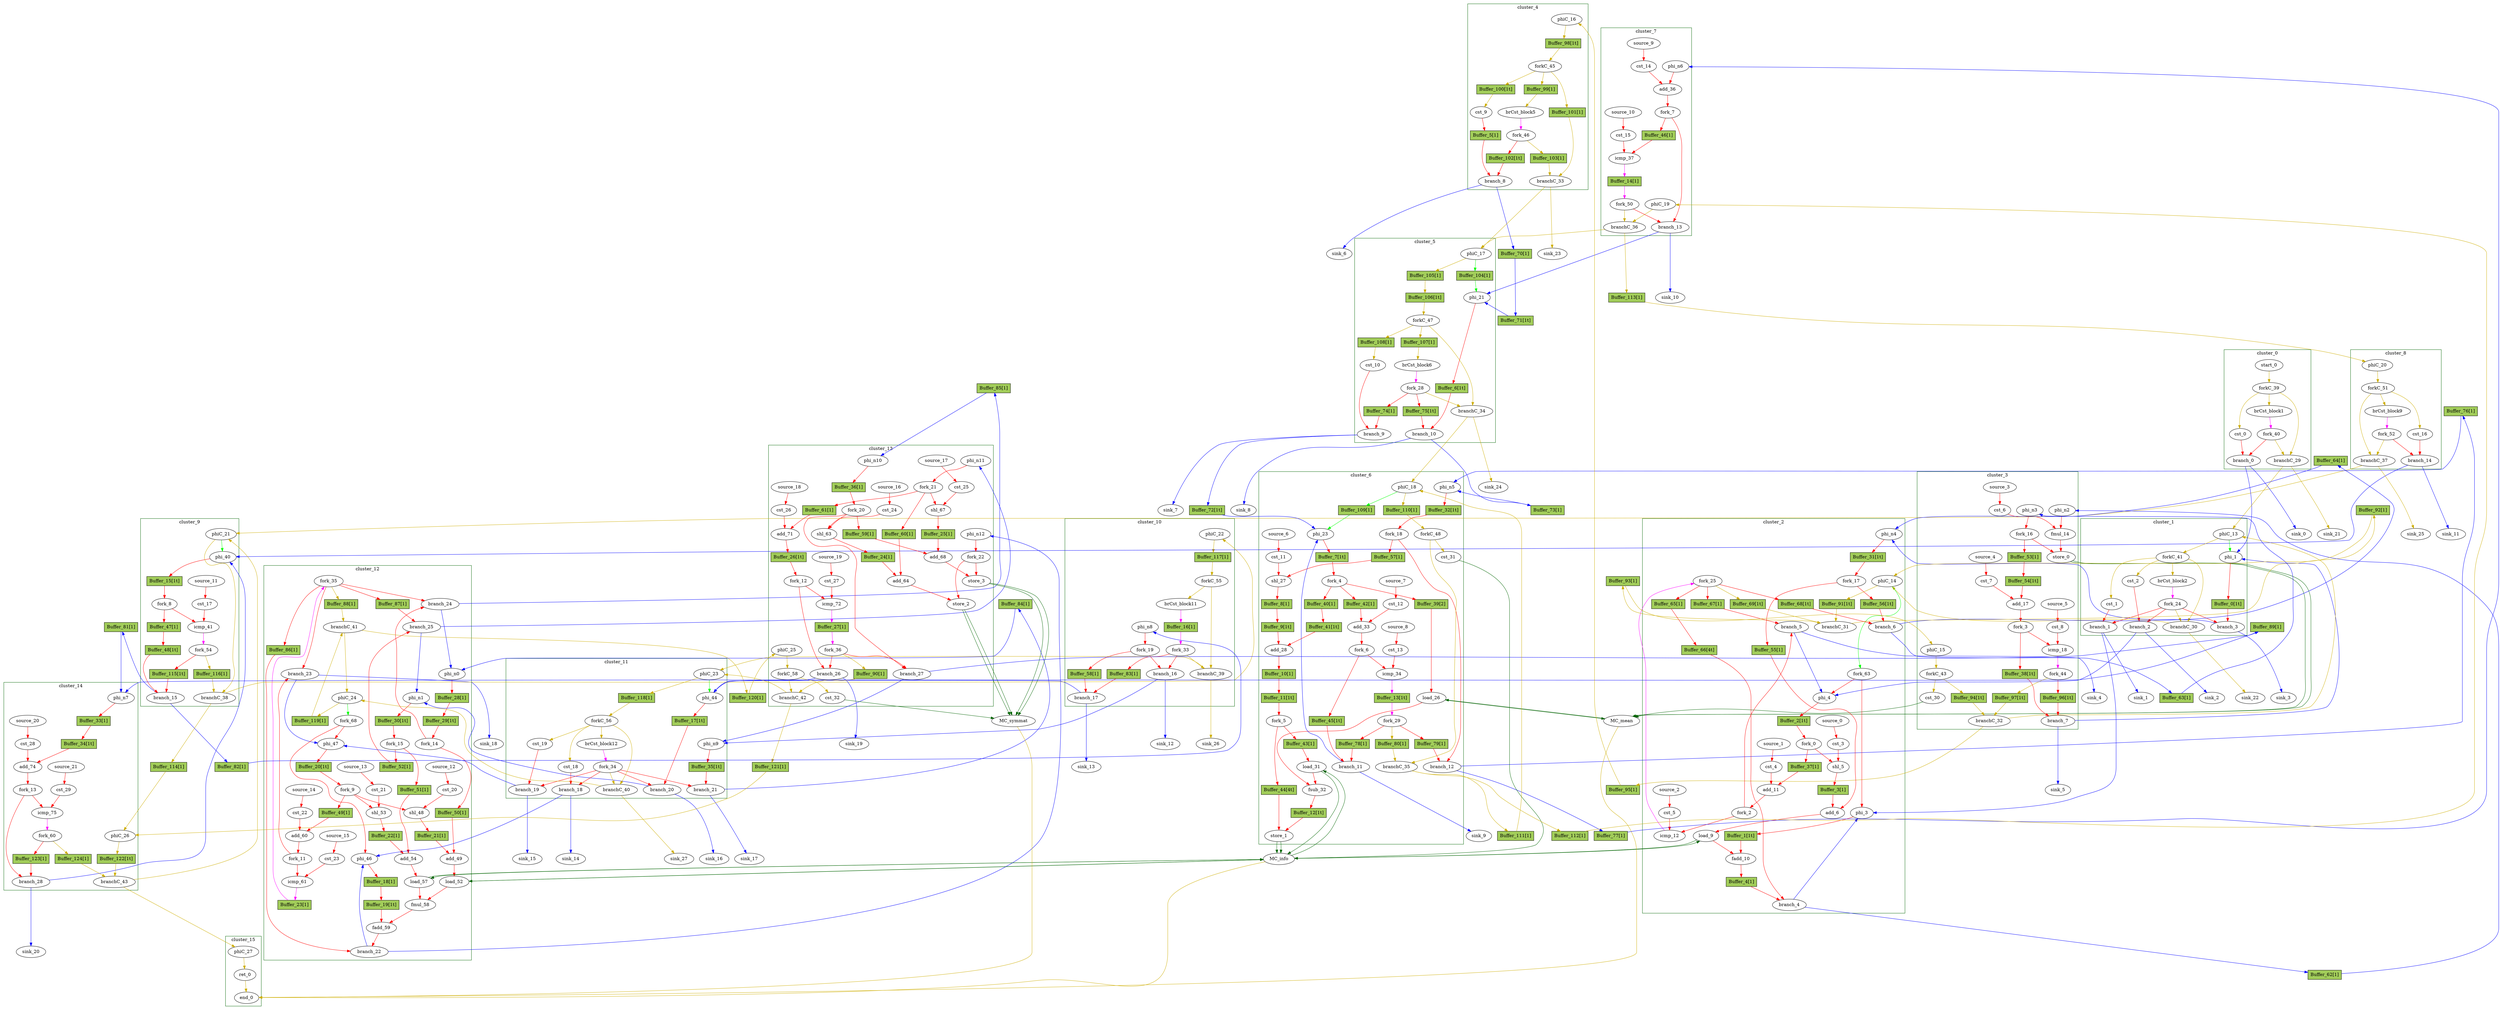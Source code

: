 Digraph G {
	splines=spline;
	subgraph cluster_cluster_5 {
	color = "darkgreen";
label = "cluster_5";
		"phi_21" [type="Mux", in="in1?:1 in2:6 in3:6 ", out="out1:6", bbID=6, delay=1.397];
		"brCst_block6" [type="Constant", in="in1:1", out="out1:1", bbID=6, value="0x1"];
		"cst_10" [type="Constant", in="in1:1", out="out1:1", bbID=6, value="0x00000000"];
		"branch_9" [type="Branch", in="in1:1 in2?:1", out="out1+:1 out2-:1", bbID=6];
		"branch_10" [type="Branch", in="in1:6 in2?:1", out="out1+:6 out2-:6", bbID=6];
		"fork_28" [type="Fork", in="in1:1", out="out1:1 out2:1 out3:1 ", bbID=6];
		"phiC_17" [type="CntrlMerge", in="in1:0 in2:0 ", out="out1:0 out2?:1", bbID=6, delay=0.0];
		"forkC_47" [type="Fork", in="in1:0", out="out1:0 out2:0 out3:0 ", bbID=6];
		"branchC_34" [type="Branch", in="in1:0 in2?:1", out="out1+:0 out2-:0", bbID=6];
		"Buffer_6" [type="Buffer", in="in1:32", out="out1:32", bbID=3, fillcolor="darkolivegreen3", height=0.4, label="Buffer_6[1t]", shape="box", slots=1, style="filled", transparent="true"];
		"Buffer_74" [type="Buffer", in="in1:32", out="out1:32", bbID=3, fillcolor="darkolivegreen3", height=0.4, label="Buffer_74[1]", shape="box", slots=1, style="filled", transparent="false"];
		"Buffer_75" [type="Buffer", in="in1:32", out="out1:32", bbID=3, fillcolor="darkolivegreen3", height=0.4, label="Buffer_75[1t]", shape="box", slots=1, style="filled", transparent="true"];
		"Buffer_104" [type="Buffer", in="in1:32", out="out1:32", bbID=3, fillcolor="darkolivegreen3", height=0.4, label="Buffer_104[1]", shape="box", slots=1, style="filled", transparent="false"];
		"Buffer_105" [type="Buffer", in="in1:32", out="out1:32", bbID=3, fillcolor="darkolivegreen3", height=0.4, label="Buffer_105[1]", shape="box", slots=1, style="filled", transparent="false"];
		"Buffer_106" [type="Buffer", in="in1:32", out="out1:32", bbID=3, fillcolor="darkolivegreen3", height=0.4, label="Buffer_106[1t]", shape="box", slots=1, style="filled", transparent="true"];
		"Buffer_107" [type="Buffer", in="in1:32", out="out1:32", bbID=3, fillcolor="darkolivegreen3", height=0.4, label="Buffer_107[1]", shape="box", slots=1, style="filled", transparent="false"];
		"Buffer_108" [type="Buffer", in="in1:32", out="out1:32", bbID=3, fillcolor="darkolivegreen3", height=0.4, label="Buffer_108[1]", shape="box", slots=1, style="filled", transparent="false"];
	}
	subgraph cluster_cluster_7 {
	color = "darkgreen";
label = "cluster_7";
		"cst_14" [type="Constant", in="in1:1", out="out1:1", bbID=8, value="0x00000001"];
		"add_36" [type="Operator", in="in1:6 in2:6 ", out="out1:6 ", bbID=8, II=1, delay=2.287, latency=0, op="add_op"];
		"cst_15" [type="Constant", in="in1:6", out="out1:6", bbID=8, value="0x00000020"];
		"icmp_37" [type="Operator", in="in1:6 in2:6 ", out="out1:1 ", bbID=8, II=1, delay=1.907, latency=0, op="icmp_ult_op"];
		"phi_n6" [type="Merge", in="in1:6 ", out="out1:6", bbID=8, delay=0.0];
		"fork_7" [type="Fork", in="in1:6", out="out1:6 out2:6 ", bbID=8];
		"branch_13" [type="Branch", in="in1:6 in2?:1", out="out1+:6 out2-:6", bbID=8];
		"phiC_19" [type="Merge", in="in1:0 ", out="out1:0", bbID=8, delay=0.0];
		"branchC_36" [type="Branch", in="in1:0 in2?:1", out="out1+:0 out2-:0", bbID=8];
		"fork_50" [type="Fork", in="in1:1", out="out1:1 out2:1 ", bbID=8];
		"source_9" [type="Source", out="out1:1", bbID=8];
		"source_10" [type="Source", out="out1:6", bbID=8];
		"Buffer_14" [type="Buffer", in="in1:32", out="out1:32", bbID=3, fillcolor="darkolivegreen3", height=0.4, label="Buffer_14[1]", shape="box", slots=1, style="filled", transparent="false"];
		"Buffer_46" [type="Buffer", in="in1:32", out="out1:32", bbID=3, fillcolor="darkolivegreen3", height=0.4, label="Buffer_46[1]", shape="box", slots=1, style="filled", transparent="false"];
	}
	subgraph cluster_cluster_10 {
	color = "darkgreen";
label = "cluster_10";
		"brCst_block11" [type="Constant", in="in1:1", out="out1:1", bbID=11, value="0x1"];
		"phi_n8" [type="Merge", in="in1:6 ", out="out1:6", bbID=11, delay=0.0];
		"fork_19" [type="Fork", in="in1:6", out="out1:6 out2:6 ", bbID=11];
		"branch_16" [type="Branch", in="in1:6 in2?:1", out="out1+:6 out2-:6", bbID=11];
		"branch_17" [type="Branch", in="in1:6 in2?:1", out="out1+:6 out2-:6", bbID=11];
		"fork_33" [type="Fork", in="in1:1", out="out1:1 out2:1 out3:1 ", bbID=11];
		"phiC_22" [type="Merge", in="in1:0 ", out="out1:0", bbID=11, delay=0.0];
		"forkC_55" [type="Fork", in="in1:0", out="out1:0 out2:0 ", bbID=11];
		"branchC_39" [type="Branch", in="in1:0 in2?:1", out="out1+:0 out2-:0", bbID=11];
		"Buffer_16" [type="Buffer", in="in1:32", out="out1:32", bbID=3, fillcolor="darkolivegreen3", height=0.4, label="Buffer_16[1]", shape="box", slots=1, style="filled", transparent="false"];
		"Buffer_58" [type="Buffer", in="in1:32", out="out1:32", bbID=3, fillcolor="darkolivegreen3", height=0.4, label="Buffer_58[1]", shape="box", slots=1, style="filled", transparent="false"];
		"Buffer_83" [type="Buffer", in="in1:32", out="out1:32", bbID=3, fillcolor="darkolivegreen3", height=0.4, label="Buffer_83[1]", shape="box", slots=1, style="filled", transparent="false"];
		"Buffer_117" [type="Buffer", in="in1:32", out="out1:32", bbID=3, fillcolor="darkolivegreen3", height=0.4, label="Buffer_117[1]", shape="box", slots=1, style="filled", transparent="false"];
	}
	subgraph cluster_cluster_3 {
	color = "darkgreen";
label = "cluster_3";
		"cst_6" [type="Constant", in="in1:32", out="out1:32", bbID=4, value="0x3D000000"];
		"fmul_14" [type="Operator", in="in1:32 in2:32 ", out="out1:32 ", bbID=4, II=1, delay=0.0, latency=6, op="fmul_op"];
		"store_0" [type="Operator", in="in1:32 in2:6 ", out="out1:32 out2:6 ", bbID=4, II=1, delay=0.672, latency=0, op="mc_store_op", portId=0];
		"cst_7" [type="Constant", in="in1:1", out="out1:1", bbID=4, value="0x00000001"];
		"add_17" [type="Operator", in="in1:6 in2:6 ", out="out1:6 ", bbID=4, II=1, delay=2.287, latency=0, op="add_op"];
		"cst_8" [type="Constant", in="in1:6", out="out1:6", bbID=4, value="0x00000020"];
		"icmp_18" [type="Operator", in="in1:6 in2:6 ", out="out1:1 ", bbID=4, II=1, delay=1.907, latency=0, op="icmp_ult_op"];
		"phi_n2" [type="Merge", in="in1:32 ", out="out1:32", bbID=4, delay=0.0];
		"phi_n3" [type="Merge", in="in1:6 ", out="out1:6", bbID=4, delay=0.0];
		"fork_3" [type="Fork", in="in1:6", out="out1:6 out2:6 ", bbID=4];
		"fork_16" [type="Fork", in="in1:6", out="out1:6 out2:6 ", bbID=4];
		"branch_7" [type="Branch", in="in1:6 in2?:1", out="out1+:6 out2-:6", bbID=4];
		"cst_30" [type="Constant", in="in1:1", out="out1:1", bbID=4, value="0x00000001"];
		"phiC_15" [type="Merge", in="in1:0 ", out="out1:0", bbID=4, delay=0.0];
		"forkC_43" [type="Fork", in="in1:0", out="out1:0 out2:0 ", bbID=4];
		"branchC_32" [type="Branch", in="in1:0 in2?:1", out="out1+:0 out2-:0", bbID=4];
		"fork_44" [type="Fork", in="in1:1", out="out1:1 out2:1 ", bbID=4];
		"source_3" [type="Source", out="out1:32", bbID=4];
		"source_4" [type="Source", out="out1:1", bbID=4];
		"source_5" [type="Source", out="out1:6", bbID=4];
		"Buffer_38" [type="Buffer", in="in1:32", out="out1:32", bbID=3, fillcolor="darkolivegreen3", height=0.4, label="Buffer_38[1t]", shape="box", slots=1, style="filled", transparent="true"];
		"Buffer_53" [type="Buffer", in="in1:32", out="out1:32", bbID=3, fillcolor="darkolivegreen3", height=0.4, label="Buffer_53[1]", shape="box", slots=1, style="filled", transparent="false"];
		"Buffer_54" [type="Buffer", in="in1:32", out="out1:32", bbID=3, fillcolor="darkolivegreen3", height=0.4, label="Buffer_54[1t]", shape="box", slots=1, style="filled", transparent="true"];
		"Buffer_94" [type="Buffer", in="in1:32", out="out1:32", bbID=3, fillcolor="darkolivegreen3", height=0.4, label="Buffer_94[1t]", shape="box", slots=1, style="filled", transparent="true"];
		"Buffer_96" [type="Buffer", in="in1:32", out="out1:32", bbID=3, fillcolor="darkolivegreen3", height=0.4, label="Buffer_96[1t]", shape="box", slots=1, style="filled", transparent="true"];
		"Buffer_97" [type="Buffer", in="in1:32", out="out1:32", bbID=3, fillcolor="darkolivegreen3", height=0.4, label="Buffer_97[1t]", shape="box", slots=1, style="filled", transparent="true"];
	}
	subgraph cluster_cluster_8 {
	color = "darkgreen";
label = "cluster_8";
		"brCst_block9" [type="Constant", in="in1:1", out="out1:1", bbID=9, value="0x1"];
		"cst_16" [type="Constant", in="in1:1", out="out1:1", bbID=9, value="0x00000000"];
		"branch_14" [type="Branch", in="in1:1 in2?:1", out="out1+:1 out2-:1", bbID=9];
		"phiC_20" [type="Merge", in="in1:0 ", out="out1:0", bbID=9, delay=0.0];
		"forkC_51" [type="Fork", in="in1:0", out="out1:0 out2:0 out3:0 ", bbID=9];
		"branchC_37" [type="Branch", in="in1:0 in2?:1", out="out1+:0 out2-:0", bbID=9];
		"fork_52" [type="Fork", in="in1:1", out="out1:1 out2:1 ", bbID=9];
	}
	subgraph cluster_cluster_1 {
	color = "darkgreen";
label = "cluster_1";
		"phi_1" [type="Mux", in="in1?:1 in2:6 in3:6 ", out="out1:6", bbID=2, delay=1.397];
		"brCst_block2" [type="Constant", in="in1:1", out="out1:1", bbID=2, value="0x1"];
		"cst_1" [type="Constant", in="in1:32", out="out1:32", bbID=2, value="0x00000000"];
		"cst_2" [type="Constant", in="in1:1", out="out1:1", bbID=2, value="0x00000000"];
		"branch_1" [type="Branch", in="in1:32 in2?:1", out="out1+:32 out2-:32", bbID=2];
		"branch_2" [type="Branch", in="in1:1 in2?:1", out="out1+:1 out2-:1", bbID=2];
		"branch_3" [type="Branch", in="in1:6 in2?:1", out="out1+:6 out2-:6", bbID=2];
		"fork_24" [type="Fork", in="in1:1", out="out1:1 out2:1 out3:1 out4:1 ", bbID=2];
		"phiC_13" [type="CntrlMerge", in="in1:0 in2:0 ", out="out1:0 out2?:1", bbID=2, delay=0.0];
		"forkC_41" [type="Fork", in="in1:0", out="out1:0 out2:0 out3:0 out4:0 ", bbID=2];
		"branchC_30" [type="Branch", in="in1:0 in2?:1", out="out1+:0 out2-:0", bbID=2];
		"Buffer_0" [type="Buffer", in="in1:32", out="out1:32", bbID=3, fillcolor="darkolivegreen3", height=0.4, label="Buffer_0[1t]", shape="box", slots=1, style="filled", transparent="true"];
	}
	subgraph cluster_cluster_4 {
	color = "darkgreen";
label = "cluster_4";
		"brCst_block5" [type="Constant", in="in1:1", out="out1:1", bbID=5, value="0x1"];
		"cst_9" [type="Constant", in="in1:1", out="out1:1", bbID=5, value="0x00000000"];
		"branch_8" [type="Branch", in="in1:1 in2?:1", out="out1+:1 out2-:1", bbID=5];
		"phiC_16" [type="Merge", in="in1:0 ", out="out1:0", bbID=5, delay=0.0];
		"forkC_45" [type="Fork", in="in1:0", out="out1:0 out2:0 out3:0 ", bbID=5];
		"branchC_33" [type="Branch", in="in1:0 in2?:1", out="out1+:0 out2-:0", bbID=5];
		"fork_46" [type="Fork", in="in1:1", out="out1:1 out2:1 ", bbID=5];
		"Buffer_5" [type="Buffer", in="in1:32", out="out1:32", bbID=3, fillcolor="darkolivegreen3", height=0.4, label="Buffer_5[1]", shape="box", slots=1, style="filled", transparent="false"];
		"Buffer_98" [type="Buffer", in="in1:32", out="out1:32", bbID=3, fillcolor="darkolivegreen3", height=0.4, label="Buffer_98[1t]", shape="box", slots=1, style="filled", transparent="true"];
		"Buffer_99" [type="Buffer", in="in1:32", out="out1:32", bbID=3, fillcolor="darkolivegreen3", height=0.4, label="Buffer_99[1]", shape="box", slots=1, style="filled", transparent="false"];
		"Buffer_100" [type="Buffer", in="in1:32", out="out1:32", bbID=3, fillcolor="darkolivegreen3", height=0.4, label="Buffer_100[1t]", shape="box", slots=1, style="filled", transparent="true"];
		"Buffer_101" [type="Buffer", in="in1:32", out="out1:32", bbID=3, fillcolor="darkolivegreen3", height=0.4, label="Buffer_101[1]", shape="box", slots=1, style="filled", transparent="false"];
		"Buffer_102" [type="Buffer", in="in1:32", out="out1:32", bbID=3, fillcolor="darkolivegreen3", height=0.4, label="Buffer_102[1t]", shape="box", slots=1, style="filled", transparent="true"];
		"Buffer_103" [type="Buffer", in="in1:32", out="out1:32", bbID=3, fillcolor="darkolivegreen3", height=0.4, label="Buffer_103[1]", shape="box", slots=1, style="filled", transparent="false"];
	}
	subgraph cluster_cluster_12 {
	color = "darkgreen";
label = "cluster_12";
		"phi_46" [type="Mux", in="in1?:1 in2:32 in3:32 ", out="out1:32", bbID=13, delay=1.397];
		"phi_47" [type="Mux", in="in1?:1 in2:6 in3:6 ", out="out1:6", bbID=13, delay=1.397];
		"cst_20" [type="Constant", in="in1:3", out="out1:3", bbID=13, value="0x00000005"];
		"shl_48" [type="Operator", in="in1:11 in2:11 ", out="out1:11 ", bbID=13, II=1, delay=0.0, latency=0, op="shl_op"];
		"add_49" [type="Operator", in="in1:12 in2:12 ", out="out1:12 ", bbID=13, II=1, delay=2.287, latency=0, op="add_op"];
		"load_52" [type="Operator", in="in1:32 in2:12 ", out="out1:32 out2:12 ", bbID=13, II=1, delay=1.412, latency=2, op="mc_load_op", portId=2];
		"cst_21" [type="Constant", in="in1:3", out="out1:3", bbID=13, value="0x00000005"];
		"shl_53" [type="Operator", in="in1:11 in2:11 ", out="out1:11 ", bbID=13, II=1, delay=0.0, latency=0, op="shl_op"];
		"add_54" [type="Operator", in="in1:12 in2:12 ", out="out1:12 ", bbID=13, II=1, delay=2.287, latency=0, op="add_op"];
		"load_57" [type="Operator", in="in1:32 in2:12 ", out="out1:32 out2:12 ", bbID=13, II=1, delay=1.412, latency=2, op="mc_load_op", portId=3];
		"fmul_58" [type="Operator", in="in1:32 in2:32 ", out="out1:32 ", bbID=13, II=1, delay=0.0, latency=6, op="fmul_op"];
		"fadd_59" [type="Operator", in="in1:32 in2:32 ", out="out1:32 ", bbID=13, II=1, delay=0.0, latency=10, op="fadd_op"];
		"cst_22" [type="Constant", in="in1:1", out="out1:1", bbID=13, value="0x00000001"];
		"add_60" [type="Operator", in="in1:6 in2:6 ", out="out1:6 ", bbID=13, II=1, delay=2.287, latency=0, op="add_op"];
		"cst_23" [type="Constant", in="in1:6", out="out1:6", bbID=13, value="0x00000020"];
		"icmp_61" [type="Operator", in="in1:6 in2:6 ", out="out1:1 ", bbID=13, II=1, delay=1.907, latency=0, op="icmp_ult_op"];
		"phi_n0" [type="Merge", in="in1:6 in2:6 ", out="out1:6", bbID=13, delay=1.397];
		"phi_n1" [type="Merge", in="in1:6 in2:6 ", out="out1:6", bbID=13, delay=1.397];
		"fork_9" [type="Fork", in="in1:6", out="out1:6 out2:6 out3:6 ", bbID=13];
		"fork_11" [type="Fork", in="in1:6", out="out1:6 out2:6 ", bbID=13];
		"fork_14" [type="Fork", in="in1:6", out="out1:6 out2:6 ", bbID=13];
		"fork_15" [type="Fork", in="in1:6", out="out1:6 out2:6 ", bbID=13];
		"branch_22" [type="Branch", in="in1:32 in2?:1", out="out1+:32 out2-:32", bbID=13];
		"branch_23" [type="Branch", in="in1:6 in2?:1", out="out1+:6 out2-:6", bbID=13];
		"branch_24" [type="Branch", in="in1:6 in2?:1", out="out1+:6 out2-:6", bbID=13];
		"branch_25" [type="Branch", in="in1:6 in2?:1", out="out1+:6 out2-:6", bbID=13];
		"fork_35" [type="Fork", in="in1:1", out="out1:1 out2:1 out3:1 out4:1 out5:1 ", bbID=13];
		"phiC_24" [type="CntrlMerge", in="in1:0 in2:0 ", out="out1:0 out2?:1", bbID=13, delay=0.0];
		"branchC_41" [type="Branch", in="in1:0 in2?:1", out="out1+:0 out2-:0", bbID=13];
		"source_12" [type="Source", out="out1:3", bbID=13];
		"source_13" [type="Source", out="out1:3", bbID=13];
		"source_14" [type="Source", out="out1:1", bbID=13];
		"source_15" [type="Source", out="out1:6", bbID=13];
		"fork_68" [type="Fork", in="in1:1", out="out1:1 out2:1 ", bbID=13];
		"Buffer_18" [type="Buffer", in="in1:32", out="out1:32", bbID=3, fillcolor="darkolivegreen3", height=0.4, label="Buffer_18[1]", shape="box", slots=1, style="filled", transparent="false"];
		"Buffer_19" [type="Buffer", in="in1:32", out="out1:32", bbID=3, fillcolor="darkolivegreen3", height=0.4, label="Buffer_19[1t]", shape="box", slots=1, style="filled", transparent="true"];
		"Buffer_20" [type="Buffer", in="in1:32", out="out1:32", bbID=3, fillcolor="darkolivegreen3", height=0.4, label="Buffer_20[1t]", shape="box", slots=1, style="filled", transparent="true"];
		"Buffer_21" [type="Buffer", in="in1:32", out="out1:32", bbID=3, fillcolor="darkolivegreen3", height=0.4, label="Buffer_21[1]", shape="box", slots=1, style="filled", transparent="false"];
		"Buffer_22" [type="Buffer", in="in1:32", out="out1:32", bbID=3, fillcolor="darkolivegreen3", height=0.4, label="Buffer_22[1]", shape="box", slots=1, style="filled", transparent="false"];
		"Buffer_23" [type="Buffer", in="in1:32", out="out1:32", bbID=3, fillcolor="darkolivegreen3", height=0.4, label="Buffer_23[1]", shape="box", slots=1, style="filled", transparent="false"];
		"Buffer_28" [type="Buffer", in="in1:32", out="out1:32", bbID=3, fillcolor="darkolivegreen3", height=0.4, label="Buffer_28[1]", shape="box", slots=1, style="filled", transparent="false"];
		"Buffer_29" [type="Buffer", in="in1:32", out="out1:32", bbID=3, fillcolor="darkolivegreen3", height=0.4, label="Buffer_29[1t]", shape="box", slots=1, style="filled", transparent="true"];
		"Buffer_30" [type="Buffer", in="in1:32", out="out1:32", bbID=3, fillcolor="darkolivegreen3", height=0.4, label="Buffer_30[1t]", shape="box", slots=1, style="filled", transparent="true"];
		"Buffer_49" [type="Buffer", in="in1:32", out="out1:32", bbID=3, fillcolor="darkolivegreen3", height=0.4, label="Buffer_49[1]", shape="box", slots=1, style="filled", transparent="false"];
		"Buffer_50" [type="Buffer", in="in1:32", out="out1:32", bbID=3, fillcolor="darkolivegreen3", height=0.4, label="Buffer_50[1]", shape="box", slots=1, style="filled", transparent="false"];
		"Buffer_51" [type="Buffer", in="in1:32", out="out1:32", bbID=3, fillcolor="darkolivegreen3", height=0.4, label="Buffer_51[1]", shape="box", slots=1, style="filled", transparent="false"];
		"Buffer_52" [type="Buffer", in="in1:32", out="out1:32", bbID=3, fillcolor="darkolivegreen3", height=0.4, label="Buffer_52[1]", shape="box", slots=1, style="filled", transparent="false"];
		"Buffer_86" [type="Buffer", in="in1:32", out="out1:32", bbID=3, fillcolor="darkolivegreen3", height=0.4, label="Buffer_86[1]", shape="box", slots=1, style="filled", transparent="false"];
		"Buffer_87" [type="Buffer", in="in1:32", out="out1:32", bbID=3, fillcolor="darkolivegreen3", height=0.4, label="Buffer_87[1]", shape="box", slots=1, style="filled", transparent="false"];
		"Buffer_88" [type="Buffer", in="in1:32", out="out1:32", bbID=3, fillcolor="darkolivegreen3", height=0.4, label="Buffer_88[1]", shape="box", slots=1, style="filled", transparent="false"];
		"Buffer_119" [type="Buffer", in="in1:32", out="out1:32", bbID=3, fillcolor="darkolivegreen3", height=0.4, label="Buffer_119[1]", shape="box", slots=1, style="filled", transparent="false"];
	}
	subgraph cluster_cluster_0 {
	color = "darkgreen";
label = "cluster_0";
		"brCst_block1" [type="Constant", in="in1:1", out="out1:1", bbID=1, value="0x1"];
		"cst_0" [type="Constant", in="in1:1", out="out1:1", bbID=1, value="0x00000000"];
		"branch_0" [type="Branch", in="in1:1 in2?:1", out="out1+:1 out2-:1", bbID=1];
		"start_0" [type="Entry", in="in1:0", out="out1:0", bbID=1, control="true"];
		"forkC_39" [type="Fork", in="in1:0", out="out1:0 out2:0 out3:0 ", bbID=1];
		"branchC_29" [type="Branch", in="in1:0 in2?:1", out="out1+:0 out2-:0", bbID=1];
		"fork_40" [type="Fork", in="in1:1", out="out1:1 out2:1 ", bbID=1];
	}
	subgraph cluster_cluster_11 {
	color = "darkgreen";
label = "cluster_11";
		"phi_44" [type="Mux", in="in1?:1 in2:6 in3:6 ", out="out1:6", bbID=12, delay=1.397];
		"brCst_block12" [type="Constant", in="in1:1", out="out1:1", bbID=12, value="0x1"];
		"cst_18" [type="Constant", in="in1:32", out="out1:32", bbID=12, value="0x00000000"];
		"cst_19" [type="Constant", in="in1:1", out="out1:1", bbID=12, value="0x00000000"];
		"phi_n9" [type="Merge", in="in1:6 in2:6 ", out="out1:6", bbID=12, delay=1.397];
		"branch_18" [type="Branch", in="in1:32 in2?:1", out="out1+:32 out2-:32", bbID=12];
		"branch_19" [type="Branch", in="in1:1 in2?:1", out="out1+:1 out2-:1", bbID=12];
		"branch_20" [type="Branch", in="in1:6 in2?:1", out="out1+:6 out2-:6", bbID=12];
		"branch_21" [type="Branch", in="in1:6 in2?:1", out="out1+:6 out2-:6", bbID=12];
		"fork_34" [type="Fork", in="in1:1", out="out1:1 out2:1 out3:1 out4:1 out5:1 ", bbID=12];
		"phiC_23" [type="CntrlMerge", in="in1:0 in2:0 ", out="out1:0 out2?:1", bbID=12, delay=0.0];
		"forkC_56" [type="Fork", in="in1:0", out="out1:0 out2:0 out3:0 out4:0 ", bbID=12];
		"branchC_40" [type="Branch", in="in1:0 in2?:1", out="out1+:0 out2-:0", bbID=12];
		"Buffer_17" [type="Buffer", in="in1:32", out="out1:32", bbID=3, fillcolor="darkolivegreen3", height=0.4, label="Buffer_17[1t]", shape="box", slots=1, style="filled", transparent="true"];
		"Buffer_35" [type="Buffer", in="in1:32", out="out1:32", bbID=3, fillcolor="darkolivegreen3", height=0.4, label="Buffer_35[1t]", shape="box", slots=1, style="filled", transparent="true"];
		"Buffer_118" [type="Buffer", in="in1:32", out="out1:32", bbID=3, fillcolor="darkolivegreen3", height=0.4, label="Buffer_118[1]", shape="box", slots=1, style="filled", transparent="false"];
	}
	subgraph cluster_cluster_9 {
	color = "darkgreen";
label = "cluster_9";
		"phi_40" [type="Mux", in="in1?:1 in2:6 in3:6 ", out="out1:6", bbID=10, delay=1.397];
		"cst_17" [type="Constant", in="in1:6", out="out1:6", bbID=10, value="0x00000020"];
		"icmp_41" [type="Operator", in="in1:6 in2:6 ", out="out1:1 ", bbID=10, II=1, delay=1.907, latency=0, op="icmp_ult_op"];
		"fork_8" [type="Fork", in="in1:6", out="out1:6 out2:6 ", bbID=10];
		"branch_15" [type="Branch", in="in1:6 in2?:1", out="out1+:6 out2-:6", bbID=10];
		"phiC_21" [type="CntrlMerge", in="in1:0 in2:0 ", out="out1:0 out2?:1", bbID=10, delay=0.0];
		"branchC_38" [type="Branch", in="in1:0 in2?:1", out="out1+:0 out2-:0", bbID=10];
		"fork_54" [type="Fork", in="in1:1", out="out1:1 out2:1 ", bbID=10];
		"source_11" [type="Source", out="out1:6", bbID=10];
		"Buffer_15" [type="Buffer", in="in1:32", out="out1:32", bbID=3, fillcolor="darkolivegreen3", height=0.4, label="Buffer_15[1t]", shape="box", slots=1, style="filled", transparent="true"];
		"Buffer_47" [type="Buffer", in="in1:32", out="out1:32", bbID=3, fillcolor="darkolivegreen3", height=0.4, label="Buffer_47[1]", shape="box", slots=1, style="filled", transparent="false"];
		"Buffer_48" [type="Buffer", in="in1:32", out="out1:32", bbID=3, fillcolor="darkolivegreen3", height=0.4, label="Buffer_48[1t]", shape="box", slots=1, style="filled", transparent="true"];
		"Buffer_115" [type="Buffer", in="in1:32", out="out1:32", bbID=3, fillcolor="darkolivegreen3", height=0.4, label="Buffer_115[1t]", shape="box", slots=1, style="filled", transparent="true"];
		"Buffer_116" [type="Buffer", in="in1:32", out="out1:32", bbID=3, fillcolor="darkolivegreen3", height=0.4, label="Buffer_116[1]", shape="box", slots=1, style="filled", transparent="false"];
	}
	subgraph cluster_cluster_14 {
	color = "darkgreen";
label = "cluster_14";
		"cst_28" [type="Constant", in="in1:1", out="out1:1", bbID=15, value="0x00000001"];
		"add_74" [type="Operator", in="in1:6 in2:6 ", out="out1:6 ", bbID=15, II=1, delay=2.287, latency=0, op="add_op"];
		"cst_29" [type="Constant", in="in1:6", out="out1:6", bbID=15, value="0x00000020"];
		"icmp_75" [type="Operator", in="in1:6 in2:6 ", out="out1:1 ", bbID=15, II=1, delay=1.907, latency=0, op="icmp_ult_op"];
		"phi_n7" [type="Merge", in="in1:6 in2:6 ", out="out1:6", bbID=15, delay=1.397];
		"fork_13" [type="Fork", in="in1:6", out="out1:6 out2:6 ", bbID=15];
		"branch_28" [type="Branch", in="in1:6 in2?:1", out="out1+:6 out2-:6", bbID=15];
		"phiC_26" [type="Merge", in="in1:0 in2:0 ", out="out1:0", bbID=15, delay=0.0];
		"branchC_43" [type="Branch", in="in1:0 in2?:1", out="out1+:0 out2-:0", bbID=15];
		"fork_60" [type="Fork", in="in1:1", out="out1:1 out2:1 ", bbID=15];
		"source_20" [type="Source", out="out1:1", bbID=15];
		"source_21" [type="Source", out="out1:6", bbID=15];
		"Buffer_33" [type="Buffer", in="in1:32", out="out1:32", bbID=3, fillcolor="darkolivegreen3", height=0.4, label="Buffer_33[1]", shape="box", slots=1, style="filled", transparent="false"];
		"Buffer_34" [type="Buffer", in="in1:32", out="out1:32", bbID=3, fillcolor="darkolivegreen3", height=0.4, label="Buffer_34[1t]", shape="box", slots=1, style="filled", transparent="true"];
		"Buffer_122" [type="Buffer", in="in1:32", out="out1:32", bbID=3, fillcolor="darkolivegreen3", height=0.4, label="Buffer_122[1t]", shape="box", slots=1, style="filled", transparent="true"];
		"Buffer_123" [type="Buffer", in="in1:32", out="out1:32", bbID=3, fillcolor="darkolivegreen3", height=0.4, label="Buffer_123[1]", shape="box", slots=1, style="filled", transparent="false"];
		"Buffer_124" [type="Buffer", in="in1:32", out="out1:32", bbID=3, fillcolor="darkolivegreen3", height=0.4, label="Buffer_124[1]", shape="box", slots=1, style="filled", transparent="false"];
	}
	subgraph cluster_cluster_15 {
	color = "darkgreen";
label = "cluster_15";
		"ret_0" [type="Operator", in="in1:0 ", out="out1:0 ", bbID=16, II=1, delay=0.0, latency=0, op="ret_op"];
		"end_0" [type="Exit", in="in1:0*e in2:0*e in3:0*e in4:0 ", out="out1:0", bbID=0];
		"phiC_27" [type="Merge", in="in1:0 ", out="out1:0", bbID=16, delay=0.0];
	}
	subgraph cluster_cluster_6 {
	color = "darkgreen";
label = "cluster_6";
		"phi_23" [type="Mux", in="in1?:1 in2:6 in3:6 ", out="out1:6", bbID=7, delay=1.397];
		"load_26" [type="Operator", in="in1:32 in2:6 ", out="out1:32 out2:6 ", bbID=7, II=1, delay=1.412, latency=2, op="mc_load_op", portId=0];
		"cst_11" [type="Constant", in="in1:3", out="out1:3", bbID=7, value="0x00000005"];
		"shl_27" [type="Operator", in="in1:11 in2:11 ", out="out1:11 ", bbID=7, II=1, delay=0.0, latency=0, op="shl_op"];
		"add_28" [type="Operator", in="in1:12 in2:12 ", out="out1:12 ", bbID=7, II=1, delay=2.287, latency=0, op="add_op"];
		"load_31" [type="Operator", in="in1:32 in2:12 ", out="out1:32 out2:12 ", bbID=7, II=1, delay=1.412, latency=2, op="mc_load_op", portId=1];
		"fsub_32" [type="Operator", in="in1:32 in2:32 ", out="out1:32 ", bbID=7, II=1, delay=0.0, latency=10, op="fsub_op"];
		"store_1" [type="Operator", in="in1:32 in2:12 ", out="out1:32 out2:12 ", bbID=7, II=1, delay=0.672, latency=0, op="mc_store_op", portId=0];
		"cst_12" [type="Constant", in="in1:1", out="out1:1", bbID=7, value="0x00000001"];
		"add_33" [type="Operator", in="in1:6 in2:6 ", out="out1:6 ", bbID=7, II=1, delay=2.287, latency=0, op="add_op"];
		"cst_13" [type="Constant", in="in1:6", out="out1:6", bbID=7, value="0x00000020"];
		"icmp_34" [type="Operator", in="in1:6 in2:6 ", out="out1:1 ", bbID=7, II=1, delay=1.907, latency=0, op="icmp_ult_op"];
		"phi_n5" [type="Merge", in="in1:6 in2:6 ", out="out1:6", bbID=7, delay=1.397];
		"fork_4" [type="Fork", in="in1:6", out="out1:6 out2:6 out3:6 ", bbID=7];
		"fork_5" [type="Fork", in="in1:12", out="out1:12 out2:12 ", bbID=7];
		"fork_6" [type="Fork", in="in1:6", out="out1:6 out2:6 ", bbID=7];
		"fork_18" [type="Fork", in="in1:6", out="out1:6 out2:6 ", bbID=7];
		"branch_11" [type="Branch", in="in1:6 in2?:1", out="out1+:6 out2-:6", bbID=7];
		"branch_12" [type="Branch", in="in1:6 in2?:1", out="out1+:6 out2-:6", bbID=7];
		"fork_29" [type="Fork", in="in1:1", out="out1:1 out2:1 out3:1 ", bbID=7];
		"cst_31" [type="Constant", in="in1:1", out="out1:1", bbID=7, value="0x00000001"];
		"phiC_18" [type="CntrlMerge", in="in1:0 in2:0 ", out="out1:0 out2?:1", bbID=7, delay=0.0];
		"forkC_48" [type="Fork", in="in1:0", out="out1:0 out2:0 ", bbID=7];
		"branchC_35" [type="Branch", in="in1:0 in2?:1", out="out1+:0 out2-:0", bbID=7];
		"source_6" [type="Source", out="out1:3", bbID=7];
		"source_7" [type="Source", out="out1:1", bbID=7];
		"source_8" [type="Source", out="out1:6", bbID=7];
		"Buffer_7" [type="Buffer", in="in1:32", out="out1:32", bbID=3, fillcolor="darkolivegreen3", height=0.4, label="Buffer_7[1t]", shape="box", slots=1, style="filled", transparent="true"];
		"Buffer_8" [type="Buffer", in="in1:32", out="out1:32", bbID=3, fillcolor="darkolivegreen3", height=0.4, label="Buffer_8[1]", shape="box", slots=1, style="filled", transparent="false"];
		"Buffer_9" [type="Buffer", in="in1:32", out="out1:32", bbID=3, fillcolor="darkolivegreen3", height=0.4, label="Buffer_9[1t]", shape="box", slots=1, style="filled", transparent="true"];
		"Buffer_10" [type="Buffer", in="in1:32", out="out1:32", bbID=3, fillcolor="darkolivegreen3", height=0.4, label="Buffer_10[1]", shape="box", slots=1, style="filled", transparent="false"];
		"Buffer_11" [type="Buffer", in="in1:32", out="out1:32", bbID=3, fillcolor="darkolivegreen3", height=0.4, label="Buffer_11[1t]", shape="box", slots=1, style="filled", transparent="true"];
		"Buffer_12" [type="Buffer", in="in1:32", out="out1:32", bbID=3, fillcolor="darkolivegreen3", height=0.4, label="Buffer_12[1t]", shape="box", slots=1, style="filled", transparent="true"];
		"Buffer_13" [type="Buffer", in="in1:32", out="out1:32", bbID=3, fillcolor="darkolivegreen3", height=0.4, label="Buffer_13[1t]", shape="box", slots=1, style="filled", transparent="true"];
		"Buffer_32" [type="Buffer", in="in1:32", out="out1:32", bbID=3, fillcolor="darkolivegreen3", height=0.4, label="Buffer_32[1t]", shape="box", slots=1, style="filled", transparent="true"];
		"Buffer_39" [type="Buffer", in="in1:32", out="out1:32", bbID=3, fillcolor="darkolivegreen3", height=0.4, label="Buffer_39[2]", shape="box", slots=2, style="filled", transparent="false"];
		"Buffer_40" [type="Buffer", in="in1:32", out="out1:32", bbID=3, fillcolor="darkolivegreen3", height=0.4, label="Buffer_40[1]", shape="box", slots=1, style="filled", transparent="false"];
		"Buffer_41" [type="Buffer", in="in1:32", out="out1:32", bbID=3, fillcolor="darkolivegreen3", height=0.4, label="Buffer_41[1t]", shape="box", slots=1, style="filled", transparent="true"];
		"Buffer_42" [type="Buffer", in="in1:32", out="out1:32", bbID=3, fillcolor="darkolivegreen3", height=0.4, label="Buffer_42[1]", shape="box", slots=1, style="filled", transparent="false"];
		"Buffer_43" [type="Buffer", in="in1:32", out="out1:32", bbID=3, fillcolor="darkolivegreen3", height=0.4, label="Buffer_43[1]", shape="box", slots=1, style="filled", transparent="false"];
		"Buffer_44" [type="Buffer", in="in1:32", out="out1:32", bbID=3, fillcolor="darkolivegreen3", height=0.4, label="Buffer_44[4t]", shape="box", slots=4, style="filled", transparent="true"];
		"Buffer_45" [type="Buffer", in="in1:32", out="out1:32", bbID=3, fillcolor="darkolivegreen3", height=0.4, label="Buffer_45[1t]", shape="box", slots=1, style="filled", transparent="true"];
		"Buffer_57" [type="Buffer", in="in1:32", out="out1:32", bbID=3, fillcolor="darkolivegreen3", height=0.4, label="Buffer_57[1]", shape="box", slots=1, style="filled", transparent="false"];
		"Buffer_78" [type="Buffer", in="in1:32", out="out1:32", bbID=3, fillcolor="darkolivegreen3", height=0.4, label="Buffer_78[1]", shape="box", slots=1, style="filled", transparent="false"];
		"Buffer_79" [type="Buffer", in="in1:32", out="out1:32", bbID=3, fillcolor="darkolivegreen3", height=0.4, label="Buffer_79[1]", shape="box", slots=1, style="filled", transparent="false"];
		"Buffer_80" [type="Buffer", in="in1:32", out="out1:32", bbID=3, fillcolor="darkolivegreen3", height=0.4, label="Buffer_80[1]", shape="box", slots=1, style="filled", transparent="false"];
		"Buffer_109" [type="Buffer", in="in1:32", out="out1:32", bbID=3, fillcolor="darkolivegreen3", height=0.4, label="Buffer_109[1]", shape="box", slots=1, style="filled", transparent="false"];
		"Buffer_110" [type="Buffer", in="in1:32", out="out1:32", bbID=3, fillcolor="darkolivegreen3", height=0.4, label="Buffer_110[1]", shape="box", slots=1, style="filled", transparent="false"];
	}
	subgraph cluster_cluster_2 {
	color = "darkgreen";
label = "cluster_2";
		"phi_3" [type="Mux", in="in1?:1 in2:32 in3:32 ", out="out1:32", bbID=3, delay=1.397];
		"phi_4" [type="Mux", in="in1?:1 in2:6 in3:6 ", out="out1:6", bbID=3, delay=1.397];
		"cst_3" [type="Constant", in="in1:3", out="out1:3", bbID=3, value="0x00000005"];
		"shl_5" [type="Operator", in="in1:11 in2:11 ", out="out1:11 ", bbID=3, II=1, delay=0.0, latency=0, op="shl_op"];
		"add_6" [type="Operator", in="in1:12 in2:12 ", out="out1:12 ", bbID=3, II=1, delay=2.287, latency=0, op="add_op"];
		"load_9" [type="Operator", in="in1:32 in2:12 ", out="out1:32 out2:12 ", bbID=3, II=1, delay=1.412, latency=2, op="mc_load_op", portId=0];
		"fadd_10" [type="Operator", in="in1:32 in2:32 ", out="out1:32 ", bbID=3, II=1, delay=0.0, latency=10, op="fadd_op"];
		"cst_4" [type="Constant", in="in1:1", out="out1:1", bbID=3, value="0x00000001"];
		"add_11" [type="Operator", in="in1:6 in2:6 ", out="out1:6 ", bbID=3, II=1, delay=2.287, latency=0, op="add_op"];
		"cst_5" [type="Constant", in="in1:6", out="out1:6", bbID=3, value="0x00000020"];
		"icmp_12" [type="Operator", in="in1:6 in2:6 ", out="out1:1 ", bbID=3, II=1, delay=1.907, latency=0, op="icmp_ult_op"];
		"phi_n4" [type="Merge", in="in1:6 in2:6 ", out="out1:6", bbID=3, delay=1.397];
		"fork_0" [type="Fork", in="in1:6", out="out1:6 out2:6 ", bbID=3];
		"fork_2" [type="Fork", in="in1:6", out="out1:6 out2:6 ", bbID=3];
		"fork_17" [type="Fork", in="in1:6", out="out1:6 out2:6 ", bbID=3];
		"branch_4" [type="Branch", in="in1:32 in2?:1", out="out1+:32 out2-:32", bbID=3];
		"branch_5" [type="Branch", in="in1:6 in2?:1", out="out1+:6 out2-:6", bbID=3];
		"branch_6" [type="Branch", in="in1:6 in2?:1", out="out1+:6 out2-:6", bbID=3];
		"fork_25" [type="Fork", in="in1:1", out="out1:1 out2:1 out3:1 out4:1 ", bbID=3];
		"phiC_14" [type="CntrlMerge", in="in1:0 in2:0 ", out="out1:0 out2?:1", bbID=3, delay=0.0];
		"branchC_31" [type="Branch", in="in1:0 in2?:1", out="out1+:0 out2-:0", bbID=3];
		"source_0" [type="Source", out="out1:3", bbID=3];
		"source_1" [type="Source", out="out1:1", bbID=3];
		"source_2" [type="Source", out="out1:6", bbID=3];
		"fork_63" [type="Fork", in="in1:1", out="out1:1 out2:1 ", bbID=3];
		"Buffer_1" [type="Buffer", in="in1:32", out="out1:32", bbID=3, fillcolor="darkolivegreen3", height=0.4, label="Buffer_1[1t]", shape="box", slots=1, style="filled", transparent="true"];
		"Buffer_2" [type="Buffer", in="in1:32", out="out1:32", bbID=3, fillcolor="darkolivegreen3", height=0.4, label="Buffer_2[1t]", shape="box", slots=1, style="filled", transparent="true"];
		"Buffer_3" [type="Buffer", in="in1:32", out="out1:32", bbID=3, fillcolor="darkolivegreen3", height=0.4, label="Buffer_3[1]", shape="box", slots=1, style="filled", transparent="false"];
		"Buffer_4" [type="Buffer", in="in1:32", out="out1:32", bbID=3, fillcolor="darkolivegreen3", height=0.4, label="Buffer_4[1]", shape="box", slots=1, style="filled", transparent="false"];
		"Buffer_31" [type="Buffer", in="in1:32", out="out1:32", bbID=3, fillcolor="darkolivegreen3", height=0.4, label="Buffer_31[1t]", shape="box", slots=1, style="filled", transparent="true"];
		"Buffer_37" [type="Buffer", in="in1:32", out="out1:32", bbID=3, fillcolor="darkolivegreen3", height=0.4, label="Buffer_37[1]", shape="box", slots=1, style="filled", transparent="false"];
		"Buffer_55" [type="Buffer", in="in1:32", out="out1:32", bbID=3, fillcolor="darkolivegreen3", height=0.4, label="Buffer_55[1]", shape="box", slots=1, style="filled", transparent="false"];
		"Buffer_56" [type="Buffer", in="in1:32", out="out1:32", bbID=3, fillcolor="darkolivegreen3", height=0.4, label="Buffer_56[1t]", shape="box", slots=1, style="filled", transparent="true"];
		"Buffer_65" [type="Buffer", in="in1:32", out="out1:32", bbID=3, fillcolor="darkolivegreen3", height=0.4, label="Buffer_65[1]", shape="box", slots=1, style="filled", transparent="false"];
		"Buffer_66" [type="Buffer", in="in1:32", out="out1:32", bbID=3, fillcolor="darkolivegreen3", height=0.4, label="Buffer_66[4t]", shape="box", slots=4, style="filled", transparent="true"];
		"Buffer_67" [type="Buffer", in="in1:32", out="out1:32", bbID=3, fillcolor="darkolivegreen3", height=0.4, label="Buffer_67[1]", shape="box", slots=1, style="filled", transparent="false"];
		"Buffer_68" [type="Buffer", in="in1:32", out="out1:32", bbID=3, fillcolor="darkolivegreen3", height=0.4, label="Buffer_68[1t]", shape="box", slots=1, style="filled", transparent="true"];
		"Buffer_69" [type="Buffer", in="in1:32", out="out1:32", bbID=3, fillcolor="darkolivegreen3", height=0.4, label="Buffer_69[1t]", shape="box", slots=1, style="filled", transparent="true"];
		"Buffer_91" [type="Buffer", in="in1:32", out="out1:32", bbID=3, fillcolor="darkolivegreen3", height=0.4, label="Buffer_91[1t]", shape="box", slots=1, style="filled", transparent="true"];
	}
	subgraph cluster_cluster_13 {
	color = "darkgreen";
label = "cluster_13";
		"cst_24" [type="Constant", in="in1:3", out="out1:3", bbID=14, value="0x00000005"];
		"shl_63" [type="Operator", in="in1:11 in2:11 ", out="out1:11 ", bbID=14, II=1, delay=0.0, latency=0, op="shl_op"];
		"add_64" [type="Operator", in="in1:12 in2:12 ", out="out1:12 ", bbID=14, II=1, delay=2.287, latency=0, op="add_op"];
		"store_2" [type="Operator", in="in1:32 in2:12 ", out="out1:32 out2:12 ", bbID=14, II=1, delay=0.672, latency=0, op="mc_store_op", portId=0];
		"cst_25" [type="Constant", in="in1:3", out="out1:3", bbID=14, value="0x00000005"];
		"shl_67" [type="Operator", in="in1:11 in2:11 ", out="out1:11 ", bbID=14, II=1, delay=0.0, latency=0, op="shl_op"];
		"add_68" [type="Operator", in="in1:12 in2:12 ", out="out1:12 ", bbID=14, II=1, delay=2.287, latency=0, op="add_op"];
		"store_3" [type="Operator", in="in1:32 in2:12 ", out="out1:32 out2:12 ", bbID=14, II=1, delay=0.672, latency=0, op="mc_store_op", portId=1];
		"cst_26" [type="Constant", in="in1:1", out="out1:1", bbID=14, value="0x00000001"];
		"add_71" [type="Operator", in="in1:6 in2:6 ", out="out1:6 ", bbID=14, II=1, delay=2.287, latency=0, op="add_op"];
		"cst_27" [type="Constant", in="in1:6", out="out1:6", bbID=14, value="0x00000020"];
		"icmp_72" [type="Operator", in="in1:6 in2:6 ", out="out1:1 ", bbID=14, II=1, delay=1.907, latency=0, op="icmp_ult_op"];
		"phi_n10" [type="Merge", in="in1:6 ", out="out1:6", bbID=14, delay=0.0];
		"phi_n11" [type="Merge", in="in1:6 ", out="out1:6", bbID=14, delay=0.0];
		"phi_n12" [type="Merge", in="in1:32 ", out="out1:32", bbID=14, delay=0.0];
		"fork_12" [type="Fork", in="in1:6", out="out1:6 out2:6 ", bbID=14];
		"fork_20" [type="Fork", in="in1:6", out="out1:6 out2:6 out3:6 ", bbID=14];
		"fork_21" [type="Fork", in="in1:6", out="out1:6 out2:6 out3:6 ", bbID=14];
		"fork_22" [type="Fork", in="in1:32", out="out1:32 out2:32 ", bbID=14];
		"branch_26" [type="Branch", in="in1:6 in2?:1", out="out1+:6 out2-:6", bbID=14];
		"branch_27" [type="Branch", in="in1:6 in2?:1", out="out1+:6 out2-:6", bbID=14];
		"fork_36" [type="Fork", in="in1:1", out="out1:1 out2:1 out3:1 ", bbID=14];
		"cst_32" [type="Constant", in="in1:2", out="out1:2", bbID=14, value="0x00000002"];
		"phiC_25" [type="Merge", in="in1:0 ", out="out1:0", bbID=14, delay=0.0];
		"forkC_58" [type="Fork", in="in1:0", out="out1:0 out2:0 ", bbID=14];
		"branchC_42" [type="Branch", in="in1:0 in2?:1", out="out1+:0 out2-:0", bbID=14];
		"source_16" [type="Source", out="out1:3", bbID=14];
		"source_17" [type="Source", out="out1:3", bbID=14];
		"source_18" [type="Source", out="out1:1", bbID=14];
		"source_19" [type="Source", out="out1:6", bbID=14];
		"Buffer_24" [type="Buffer", in="in1:32", out="out1:32", bbID=3, fillcolor="darkolivegreen3", height=0.4, label="Buffer_24[1]", shape="box", slots=1, style="filled", transparent="false"];
		"Buffer_25" [type="Buffer", in="in1:32", out="out1:32", bbID=3, fillcolor="darkolivegreen3", height=0.4, label="Buffer_25[1]", shape="box", slots=1, style="filled", transparent="false"];
		"Buffer_26" [type="Buffer", in="in1:32", out="out1:32", bbID=3, fillcolor="darkolivegreen3", height=0.4, label="Buffer_26[1t]", shape="box", slots=1, style="filled", transparent="true"];
		"Buffer_27" [type="Buffer", in="in1:32", out="out1:32", bbID=3, fillcolor="darkolivegreen3", height=0.4, label="Buffer_27[1]", shape="box", slots=1, style="filled", transparent="false"];
		"Buffer_36" [type="Buffer", in="in1:32", out="out1:32", bbID=3, fillcolor="darkolivegreen3", height=0.4, label="Buffer_36[1]", shape="box", slots=1, style="filled", transparent="false"];
		"Buffer_59" [type="Buffer", in="in1:32", out="out1:32", bbID=3, fillcolor="darkolivegreen3", height=0.4, label="Buffer_59[1]", shape="box", slots=1, style="filled", transparent="false"];
		"Buffer_60" [type="Buffer", in="in1:32", out="out1:32", bbID=3, fillcolor="darkolivegreen3", height=0.4, label="Buffer_60[1]", shape="box", slots=1, style="filled", transparent="false"];
		"Buffer_61" [type="Buffer", in="in1:32", out="out1:32", bbID=3, fillcolor="darkolivegreen3", height=0.4, label="Buffer_61[1]", shape="box", slots=1, style="filled", transparent="false"];
		"Buffer_90" [type="Buffer", in="in1:32", out="out1:32", bbID=3, fillcolor="darkolivegreen3", height=0.4, label="Buffer_90[1]", shape="box", slots=1, style="filled", transparent="false"];
	}
		"MC_info" [type="MC", in="in1:32*c0 in2:12*l0a in3:12*l1a in4:12*s0a in5:32*s0d in6:12*l2a in7:12*l3a ", out="out1:32*l0d out2:32*l1d out3:32*l2d out4:32*l3d out5:0*e ", bbID=0, bbcount=1, ldcount=4, memory="info", stcount=1];
		"MC_mean" [type="MC", in="in1:32*c0 in2:6*s0a in3:32*s0d in4:6*l0a ", out="out1:32*l0d out2:0*e ", bbID=0, bbcount=1, ldcount=1, memory="mean", stcount=1];
		"MC_symmat" [type="MC", in="in1:32*c0 in2:12*s0a in3:32*s0d in4:12*s1a in5:32*s1d ", out="out1:0*e ", bbID=0, bbcount=1, ldcount=0, memory="symmat", stcount=2];
		"sink_0" [type="Sink", in="in1:1", bbID=0];
		"sink_1" [type="Sink", in="in1:32", bbID=0];
		"sink_2" [type="Sink", in="in1:1", bbID=0];
		"sink_3" [type="Sink", in="in1:6", bbID=0];
		"sink_4" [type="Sink", in="in1:6", bbID=0];
		"sink_5" [type="Sink", in="in1:6", bbID=0];
		"sink_6" [type="Sink", in="in1:1", bbID=0];
		"sink_7" [type="Sink", in="in1:1", bbID=0];
		"sink_8" [type="Sink", in="in1:6", bbID=0];
		"sink_9" [type="Sink", in="in1:6", bbID=0];
		"sink_10" [type="Sink", in="in1:6", bbID=0];
		"sink_11" [type="Sink", in="in1:1", bbID=0];
		"sink_12" [type="Sink", in="in1:6", bbID=0];
		"sink_13" [type="Sink", in="in1:6", bbID=0];
		"sink_14" [type="Sink", in="in1:32", bbID=0];
		"sink_15" [type="Sink", in="in1:1", bbID=0];
		"sink_16" [type="Sink", in="in1:6", bbID=0];
		"sink_17" [type="Sink", in="in1:6", bbID=0];
		"sink_18" [type="Sink", in="in1:6", bbID=0];
		"sink_19" [type="Sink", in="in1:6", bbID=0];
		"sink_20" [type="Sink", in="in1:6", bbID=0];
		"sink_21" [type="Sink", in="in1:0", bbID=0];
		"sink_22" [type="Sink", in="in1:0", bbID=0];
		"sink_23" [type="Sink", in="in1:0", bbID=0];
		"sink_24" [type="Sink", in="in1:0", bbID=0];
		"sink_25" [type="Sink", in="in1:0", bbID=0];
		"sink_26" [type="Sink", in="in1:0", bbID=0];
		"sink_27" [type="Sink", in="in1:0", bbID=0];
		"Buffer_62" [type="Buffer", in="in1:32", out="out1:32", bbID=3, fillcolor="darkolivegreen3", height=0.4, label="Buffer_62[1]", shape="box", slots=1, style="filled", transparent="false"];
		"Buffer_63" [type="Buffer", in="in1:32", out="out1:32", bbID=3, fillcolor="darkolivegreen3", height=0.4, label="Buffer_63[1]", shape="box", slots=1, style="filled", transparent="false"];
		"Buffer_64" [type="Buffer", in="in1:32", out="out1:32", bbID=3, fillcolor="darkolivegreen3", height=0.4, label="Buffer_64[1]", shape="box", slots=1, style="filled", transparent="false"];
		"Buffer_70" [type="Buffer", in="in1:32", out="out1:32", bbID=3, fillcolor="darkolivegreen3", height=0.4, label="Buffer_70[1]", shape="box", slots=1, style="filled", transparent="false"];
		"Buffer_71" [type="Buffer", in="in1:32", out="out1:32", bbID=3, fillcolor="darkolivegreen3", height=0.4, label="Buffer_71[1t]", shape="box", slots=1, style="filled", transparent="true"];
		"Buffer_72" [type="Buffer", in="in1:32", out="out1:32", bbID=3, fillcolor="darkolivegreen3", height=0.4, label="Buffer_72[1t]", shape="box", slots=1, style="filled", transparent="true"];
		"Buffer_73" [type="Buffer", in="in1:32", out="out1:32", bbID=3, fillcolor="darkolivegreen3", height=0.4, label="Buffer_73[1]", shape="box", slots=1, style="filled", transparent="false"];
		"Buffer_76" [type="Buffer", in="in1:32", out="out1:32", bbID=3, fillcolor="darkolivegreen3", height=0.4, label="Buffer_76[1]", shape="box", slots=1, style="filled", transparent="false"];
		"Buffer_77" [type="Buffer", in="in1:32", out="out1:32", bbID=3, fillcolor="darkolivegreen3", height=0.4, label="Buffer_77[1]", shape="box", slots=1, style="filled", transparent="false"];
		"Buffer_81" [type="Buffer", in="in1:32", out="out1:32", bbID=3, fillcolor="darkolivegreen3", height=0.4, label="Buffer_81[1]", shape="box", slots=1, style="filled", transparent="false"];
		"Buffer_82" [type="Buffer", in="in1:32", out="out1:32", bbID=3, fillcolor="darkolivegreen3", height=0.4, label="Buffer_82[1]", shape="box", slots=1, style="filled", transparent="false"];
		"Buffer_84" [type="Buffer", in="in1:32", out="out1:32", bbID=3, fillcolor="darkolivegreen3", height=0.4, label="Buffer_84[1]", shape="box", slots=1, style="filled", transparent="false"];
		"Buffer_85" [type="Buffer", in="in1:32", out="out1:32", bbID=3, fillcolor="darkolivegreen3", height=0.4, label="Buffer_85[1]", shape="box", slots=1, style="filled", transparent="false"];
		"Buffer_89" [type="Buffer", in="in1:32", out="out1:32", bbID=3, fillcolor="darkolivegreen3", height=0.4, label="Buffer_89[1]", shape="box", slots=1, style="filled", transparent="false"];
		"Buffer_92" [type="Buffer", in="in1:32", out="out1:32", bbID=3, fillcolor="darkolivegreen3", height=0.4, label="Buffer_92[1]", shape="box", slots=1, style="filled", transparent="false"];
		"Buffer_93" [type="Buffer", in="in1:32", out="out1:32", bbID=3, fillcolor="darkolivegreen3", height=0.4, label="Buffer_93[1]", shape="box", slots=1, style="filled", transparent="false"];
		"Buffer_95" [type="Buffer", in="in1:32", out="out1:32", bbID=3, fillcolor="darkolivegreen3", height=0.4, label="Buffer_95[1]", shape="box", slots=1, style="filled", transparent="false"];
		"Buffer_111" [type="Buffer", in="in1:32", out="out1:32", bbID=3, fillcolor="darkolivegreen3", height=0.4, label="Buffer_111[1]", shape="box", slots=1, style="filled", transparent="false"];
		"Buffer_112" [type="Buffer", in="in1:32", out="out1:32", bbID=3, fillcolor="darkolivegreen3", height=0.4, label="Buffer_112[1]", shape="box", slots=1, style="filled", transparent="false"];
		"Buffer_113" [type="Buffer", in="in1:32", out="out1:32", bbID=3, fillcolor="darkolivegreen3", height=0.4, label="Buffer_113[1]", shape="box", slots=1, style="filled", transparent="false"];
		"Buffer_114" [type="Buffer", in="in1:32", out="out1:32", bbID=3, fillcolor="darkolivegreen3", height=0.4, label="Buffer_114[1]", shape="box", slots=1, style="filled", transparent="false"];
		"Buffer_120" [type="Buffer", in="in1:32", out="out1:32", bbID=3, fillcolor="darkolivegreen3", height=0.4, label="Buffer_120[1]", shape="box", slots=1, style="filled", transparent="false"];
		"Buffer_121" [type="Buffer", in="in1:32", out="out1:32", bbID=3, fillcolor="darkolivegreen3", height=0.4, label="Buffer_121[1]", shape="box", slots=1, style="filled", transparent="false"];
		"brCst_block1" -> "fork_40" [color = "magenta", from = "out1", to = "in1"];
		"cst_0" -> "branch_0" [color = "red", from = "out1", to = "in1"];
		"phi_1" -> "Buffer_0" [color = "red", from = "out1", to = "in1"];
		"brCst_block2" -> "fork_24" [color = "magenta", from = "out1", to = "in1"];
		"cst_1" -> "branch_1" [color = "red", from = "out1", to = "in1"];
		"phi_3" -> "Buffer_1" [color = "red", from = "out1", to = "in1"];
		"cst_2" -> "branch_2" [color = "red", from = "out1", to = "in1"];
		"phi_4" -> "Buffer_2" [color = "red", from = "out1", to = "in1"];
		"cst_3" -> "shl_5" [color = "red", from = "out1", to = "in2"];
		"shl_5" -> "Buffer_3" [color = "red", from = "out1", to = "in1"];
		"add_6" -> "load_9" [color = "red", from = "out1", to = "in2"];
		"load_9" -> "fadd_10" [color = "red", from = "out1", to = "in2"];
		"load_9" -> "MC_info" [color = "darkgreen", mem_address = "true", from = "out2", to = "in2"];
		"fadd_10" -> "Buffer_4" [color = "red", from = "out1", to = "in1"];
		"cst_4" -> "add_11" [color = "red", from = "out1", to = "in2"];
		"add_11" -> "fork_2" [color = "red", from = "out1", to = "in1"];
		"cst_5" -> "icmp_12" [color = "red", from = "out1", to = "in2"];
		"icmp_12" -> "fork_25" [color = "magenta", from = "out1", to = "in1"];
		"cst_6" -> "fmul_14" [color = "red", from = "out1", to = "in2"];
		"fmul_14" -> "store_0" [color = "red", from = "out1", to = "in1"];
		"store_0" -> "MC_mean" [color = "darkgreen", mem_address = "true", from = "out2", to = "in2"];
		"store_0" -> "MC_mean" [color = "darkgreen", mem_address = "false", from = "out1", to = "in3"];
		"cst_7" -> "add_17" [color = "red", from = "out1", to = "in2"];
		"add_17" -> "fork_3" [color = "red", from = "out1", to = "in1"];
		"cst_8" -> "icmp_18" [color = "red", from = "out1", to = "in2"];
		"icmp_18" -> "fork_44" [color = "magenta", from = "out1", to = "in1"];
		"brCst_block5" -> "fork_46" [color = "magenta", from = "out1", to = "in1"];
		"cst_9" -> "Buffer_5" [color = "red", from = "out1", to = "in1"];
		"phi_21" -> "Buffer_6" [color = "red", from = "out1", to = "in1"];
		"brCst_block6" -> "fork_28" [color = "magenta", from = "out1", to = "in1"];
		"cst_10" -> "branch_9" [color = "red", from = "out1", to = "in1"];
		"phi_23" -> "Buffer_7" [color = "red", from = "out1", to = "in1"];
		"load_26" -> "fsub_32" [color = "red", from = "out1", to = "in2"];
		"load_26" -> "MC_mean" [color = "darkgreen", mem_address = "true", from = "out2", to = "in4"];
		"cst_11" -> "shl_27" [color = "red", from = "out1", to = "in2"];
		"shl_27" -> "Buffer_8" [color = "red", from = "out1", to = "in1"];
		"add_28" -> "Buffer_10" [color = "red", from = "out1", to = "in1"];
		"load_31" -> "fsub_32" [color = "red", from = "out1", to = "in1"];
		"load_31" -> "MC_info" [color = "darkgreen", mem_address = "true", from = "out2", to = "in3"];
		"fsub_32" -> "Buffer_12" [color = "red", from = "out1", to = "in1"];
		"store_1" -> "MC_info" [color = "darkgreen", mem_address = "true", from = "out2", to = "in4"];
		"store_1" -> "MC_info" [color = "darkgreen", mem_address = "false", from = "out1", to = "in5"];
		"cst_12" -> "add_33" [color = "red", from = "out1", to = "in2"];
		"add_33" -> "fork_6" [color = "red", from = "out1", to = "in1"];
		"cst_13" -> "icmp_34" [color = "red", from = "out1", to = "in2"];
		"icmp_34" -> "Buffer_13" [color = "magenta", from = "out1", to = "in1"];
		"cst_14" -> "add_36" [color = "red", from = "out1", to = "in2"];
		"add_36" -> "fork_7" [color = "red", from = "out1", to = "in1"];
		"cst_15" -> "icmp_37" [color = "red", from = "out1", to = "in2"];
		"icmp_37" -> "Buffer_14" [color = "magenta", from = "out1", to = "in1"];
		"brCst_block9" -> "fork_52" [color = "magenta", from = "out1", to = "in1"];
		"cst_16" -> "branch_14" [color = "red", from = "out1", to = "in1"];
		"phi_40" -> "Buffer_15" [color = "red", from = "out1", to = "in1"];
		"cst_17" -> "icmp_41" [color = "red", from = "out1", to = "in2"];
		"icmp_41" -> "fork_54" [color = "magenta", from = "out1", to = "in1"];
		"brCst_block11" -> "Buffer_16" [color = "magenta", from = "out1", to = "in1"];
		"phi_44" -> "Buffer_17" [color = "red", from = "out1", to = "in1"];
		"brCst_block12" -> "fork_34" [color = "magenta", from = "out1", to = "in1"];
		"cst_18" -> "branch_18" [color = "red", from = "out1", to = "in1"];
		"phi_46" -> "Buffer_18" [color = "red", from = "out1", to = "in1"];
		"cst_19" -> "branch_19" [color = "red", from = "out1", to = "in1"];
		"phi_47" -> "Buffer_20" [color = "red", from = "out1", to = "in1"];
		"cst_20" -> "shl_48" [color = "red", from = "out1", to = "in2"];
		"shl_48" -> "Buffer_21" [color = "red", from = "out1", to = "in1"];
		"add_49" -> "load_52" [color = "red", from = "out1", to = "in2"];
		"load_52" -> "fmul_58" [color = "red", from = "out1", to = "in1"];
		"load_52" -> "MC_info" [color = "darkgreen", mem_address = "true", from = "out2", to = "in6"];
		"cst_21" -> "shl_53" [color = "red", from = "out1", to = "in2"];
		"shl_53" -> "Buffer_22" [color = "red", from = "out1", to = "in1"];
		"add_54" -> "load_57" [color = "red", from = "out1", to = "in2"];
		"load_57" -> "fmul_58" [color = "red", from = "out1", to = "in2"];
		"load_57" -> "MC_info" [color = "darkgreen", mem_address = "true", from = "out2", to = "in7"];
		"fmul_58" -> "fadd_59" [color = "red", from = "out1", to = "in2"];
		"fadd_59" -> "branch_22" [color = "red", from = "out1", to = "in1"];
		"cst_22" -> "add_60" [color = "red", from = "out1", to = "in2"];
		"add_60" -> "fork_11" [color = "red", from = "out1", to = "in1"];
		"cst_23" -> "icmp_61" [color = "red", from = "out1", to = "in2"];
		"icmp_61" -> "Buffer_23" [color = "magenta", from = "out1", to = "in1"];
		"cst_24" -> "shl_63" [color = "red", from = "out1", to = "in2"];
		"shl_63" -> "Buffer_24" [color = "red", from = "out1", to = "in1"];
		"add_64" -> "store_2" [color = "red", from = "out1", to = "in2"];
		"store_2" -> "MC_symmat" [color = "darkgreen", mem_address = "true", from = "out2", to = "in2"];
		"store_2" -> "MC_symmat" [color = "darkgreen", mem_address = "false", from = "out1", to = "in3"];
		"cst_25" -> "shl_67" [color = "red", from = "out1", to = "in2"];
		"shl_67" -> "Buffer_25" [color = "red", from = "out1", to = "in1"];
		"add_68" -> "store_3" [color = "red", from = "out1", to = "in2"];
		"store_3" -> "MC_symmat" [color = "darkgreen", mem_address = "true", from = "out2", to = "in4"];
		"store_3" -> "MC_symmat" [color = "darkgreen", mem_address = "false", from = "out1", to = "in5"];
		"cst_26" -> "add_71" [color = "red", from = "out1", to = "in2"];
		"add_71" -> "Buffer_26" [color = "red", from = "out1", to = "in1"];
		"cst_27" -> "icmp_72" [color = "red", from = "out1", to = "in2"];
		"icmp_72" -> "Buffer_27" [color = "magenta", from = "out1", to = "in1"];
		"cst_28" -> "add_74" [color = "red", from = "out1", to = "in2"];
		"add_74" -> "fork_13" [color = "red", from = "out1", to = "in1"];
		"cst_29" -> "icmp_75" [color = "red", from = "out1", to = "in2"];
		"icmp_75" -> "fork_60" [color = "magenta", from = "out1", to = "in1"];
		"ret_0" -> "end_0" [color = "gold3", from = "out1", to = "in4"];
		"phi_n0" -> "Buffer_28" [color = "red", from = "out1", to = "in1"];
		"phi_n1" -> "Buffer_30" [color = "red", from = "out1", to = "in1"];
		"phi_n2" -> "fmul_14" [color = "red", from = "out1", to = "in1"];
		"phi_n3" -> "fork_16" [color = "red", from = "out1", to = "in1"];
		"phi_n4" -> "Buffer_31" [color = "red", from = "out1", to = "in1"];
		"phi_n5" -> "Buffer_32" [color = "red", from = "out1", to = "in1"];
		"phi_n6" -> "add_36" [color = "red", from = "out1", to = "in1"];
		"phi_n7" -> "Buffer_33" [color = "red", from = "out1", to = "in1"];
		"phi_n8" -> "fork_19" [color = "red", from = "out1", to = "in1"];
		"phi_n9" -> "Buffer_35" [color = "red", from = "out1", to = "in1"];
		"phi_n10" -> "Buffer_36" [color = "red", from = "out1", to = "in1"];
		"phi_n11" -> "fork_21" [color = "red", from = "out1", to = "in1"];
		"phi_n12" -> "fork_22" [color = "red", from = "out1", to = "in1"];
		"fork_0" -> "shl_5" [color = "red", from = "out1", to = "in1"];
		"fork_0" -> "Buffer_37" [color = "red", from = "out2", to = "in1"];
		"fork_2" -> "icmp_12" [color = "red", from = "out1", to = "in1"];
		"fork_2" -> "branch_5" [color = "red", from = "out2", to = "in1"];
		"fork_3" -> "icmp_18" [color = "red", from = "out1", to = "in1"];
		"fork_3" -> "Buffer_38" [color = "red", from = "out2", to = "in1"];
		"fork_4" -> "Buffer_39" [color = "red", from = "out3", to = "in1"];
		"fork_4" -> "Buffer_40" [color = "red", from = "out1", to = "in1"];
		"fork_4" -> "Buffer_42" [color = "red", from = "out2", to = "in1"];
		"fork_5" -> "Buffer_43" [color = "red", from = "out1", to = "in1"];
		"fork_5" -> "Buffer_44" [color = "red", from = "out2", to = "in1"];
		"fork_6" -> "icmp_34" [color = "red", from = "out1", to = "in1"];
		"fork_6" -> "Buffer_45" [color = "red", from = "out2", to = "in1"];
		"fork_7" -> "branch_13" [color = "red", from = "out2", to = "in1"];
		"fork_7" -> "Buffer_46" [color = "red", from = "out1", to = "in1"];
		"fork_8" -> "icmp_41" [color = "red", from = "out1", to = "in1"];
		"fork_8" -> "Buffer_47" [color = "red", from = "out2", to = "in1"];
		"fork_9" -> "shl_48" [color = "red", from = "out1", to = "in1"];
		"fork_9" -> "shl_53" [color = "red", from = "out2", to = "in1"];
		"fork_9" -> "Buffer_49" [color = "red", from = "out3", to = "in1"];
		"fork_11" -> "icmp_61" [color = "red", from = "out1", to = "in1"];
		"fork_11" -> "branch_23" [color = "red", from = "out2", to = "in1"];
		"fork_12" -> "icmp_72" [color = "red", from = "out1", to = "in1"];
		"fork_12" -> "branch_26" [color = "red", from = "out2", to = "in1"];
		"fork_13" -> "icmp_75" [color = "red", from = "out1", to = "in1"];
		"fork_13" -> "branch_28" [color = "red", from = "out2", to = "in1"];
		"fork_14" -> "branch_24" [color = "red", from = "out2", to = "in1"];
		"fork_14" -> "Buffer_50" [color = "red", from = "out1", to = "in1"];
		"fork_15" -> "Buffer_51" [color = "red", from = "out1", to = "in1"];
		"fork_15" -> "Buffer_52" [color = "red", from = "out2", to = "in1"];
		"fork_16" -> "store_0" [color = "red", from = "out1", to = "in2"];
		"fork_16" -> "Buffer_53" [color = "red", from = "out2", to = "in1"];
		"fork_17" -> "Buffer_55" [color = "red", from = "out1", to = "in1"];
		"fork_17" -> "Buffer_56" [color = "red", from = "out2", to = "in1"];
		"fork_18" -> "branch_12" [color = "red", from = "out2", to = "in1"];
		"fork_18" -> "Buffer_57" [color = "red", from = "out1", to = "in1"];
		"fork_19" -> "branch_16" [color = "red", from = "out1", to = "in1"];
		"fork_19" -> "Buffer_58" [color = "red", from = "out2", to = "in1"];
		"fork_20" -> "shl_63" [color = "red", from = "out1", to = "in1"];
		"fork_20" -> "branch_27" [color = "red", from = "out3", to = "in1"];
		"fork_20" -> "Buffer_59" [color = "red", from = "out2", to = "in1"];
		"fork_21" -> "shl_67" [color = "red", from = "out2", to = "in1"];
		"fork_21" -> "Buffer_60" [color = "red", from = "out1", to = "in1"];
		"fork_21" -> "Buffer_61" [color = "red", from = "out3", to = "in1"];
		"fork_22" -> "store_2" [color = "red", from = "out1", to = "in1"];
		"fork_22" -> "store_3" [color = "red", from = "out2", to = "in1"];
		"branch_0" -> "phi_1" [color = "blue", from = "out1", to = "in2", minlen = 3];
		"branch_0" -> "sink_0" [color = "blue", from = "out2", to = "in1", minlen = 3];
		"branch_1" -> "phi_3" [color = "blue", from = "out1", to = "in2", minlen = 3];
		"branch_1" -> "sink_1" [color = "blue", from = "out2", to = "in1", minlen = 3];
		"branch_2" -> "phi_4" [color = "blue", from = "out1", to = "in2", minlen = 3];
		"branch_2" -> "sink_2" [color = "blue", from = "out2", to = "in1", minlen = 3];
		"branch_3" -> "phi_n4" [color = "blue", from = "out1", to = "in1", minlen = 3];
		"branch_3" -> "sink_3" [color = "blue", from = "out2", to = "in1", minlen = 3];
		"fork_24" -> "branch_1" [color = "red", from = "out3", to = "in2"];
		"fork_24" -> "branch_2" [color = "red", from = "out2", to = "in2"];
		"fork_24" -> "branch_3" [color = "red", from = "out1", to = "in2"];
		"fork_24" -> "branchC_30" [color = "gold3", from = "out4", to = "in2"];
		"branch_4" -> "phi_3" [color = "blue", from = "out1", to = "in3", minlen = 3];
		"branch_4" -> "Buffer_62" [color = "blue", from = "out2", to = "in1", minlen = 3];
		"branch_5" -> "phi_4" [color = "blue", from = "out1", to = "in3", minlen = 3];
		"branch_5" -> "sink_4" [color = "blue", from = "out2", to = "in1", minlen = 3];
		"branch_6" -> "Buffer_63" [color = "blue", from = "out2", to = "in1", minlen = 3];
		"branch_6" -> "Buffer_64" [color = "blue", from = "out1", to = "in1", minlen = 3];
		"fork_25" -> "Buffer_65" [color = "red", from = "out3", to = "in1"];
		"fork_25" -> "Buffer_67" [color = "red", from = "out2", to = "in1"];
		"fork_25" -> "Buffer_68" [color = "red", from = "out1", to = "in1"];
		"fork_25" -> "Buffer_69" [color = "gold3", from = "out4", to = "in1"];
		"branch_7" -> "phi_1" [color = "blue", from = "out1", to = "in3", minlen = 3];
		"branch_7" -> "sink_5" [color = "blue", from = "out2", to = "in1", minlen = 3];
		"branch_8" -> "sink_6" [color = "blue", from = "out2", to = "in1", minlen = 3];
		"branch_8" -> "Buffer_70" [color = "blue", from = "out1", to = "in1", minlen = 3];
		"branch_9" -> "sink_7" [color = "blue", from = "out2", to = "in1", minlen = 3];
		"branch_9" -> "Buffer_72" [color = "blue", from = "out1", to = "in1", minlen = 3];
		"branch_10" -> "sink_8" [color = "blue", from = "out2", to = "in1", minlen = 3];
		"branch_10" -> "Buffer_73" [color = "blue", from = "out1", to = "in1", minlen = 3];
		"fork_28" -> "branchC_34" [color = "gold3", from = "out3", to = "in2"];
		"fork_28" -> "Buffer_74" [color = "red", from = "out2", to = "in1"];
		"fork_28" -> "Buffer_75" [color = "red", from = "out1", to = "in1"];
		"branch_11" -> "phi_23" [color = "blue", from = "out1", to = "in3", minlen = 3];
		"branch_11" -> "sink_9" [color = "blue", from = "out2", to = "in1", minlen = 3];
		"branch_12" -> "Buffer_76" [color = "blue", from = "out1", to = "in1", minlen = 3];
		"branch_12" -> "Buffer_77" [color = "blue", from = "out2", to = "in1", minlen = 3];
		"fork_29" -> "Buffer_78" [color = "red", from = "out2", to = "in1"];
		"fork_29" -> "Buffer_79" [color = "red", from = "out1", to = "in1"];
		"fork_29" -> "Buffer_80" [color = "gold3", from = "out3", to = "in1"];
		"branch_13" -> "phi_21" [color = "blue", from = "out1", to = "in3", minlen = 3];
		"branch_13" -> "sink_10" [color = "blue", from = "out2", to = "in1", minlen = 3];
		"branch_14" -> "phi_40" [color = "blue", from = "out1", to = "in2", minlen = 3];
		"branch_14" -> "sink_11" [color = "blue", from = "out2", to = "in1", minlen = 3];
		"branch_15" -> "Buffer_81" [color = "blue", from = "out2", to = "in1", minlen = 3];
		"branch_15" -> "Buffer_82" [color = "blue", from = "out1", to = "in1", minlen = 3];
		"branch_16" -> "phi_n9" [color = "blue", from = "out1", to = "in1", minlen = 3];
		"branch_16" -> "sink_12" [color = "blue", from = "out2", to = "in1", minlen = 3];
		"branch_17" -> "phi_44" [color = "blue", from = "out1", to = "in2", minlen = 3];
		"branch_17" -> "sink_13" [color = "blue", from = "out2", to = "in1", minlen = 3];
		"fork_33" -> "branch_16" [color = "red", from = "out2", to = "in2"];
		"fork_33" -> "branchC_39" [color = "gold3", from = "out3", to = "in2"];
		"fork_33" -> "Buffer_83" [color = "red", from = "out1", to = "in1"];
		"branch_18" -> "phi_46" [color = "blue", from = "out1", to = "in2", minlen = 3];
		"branch_18" -> "sink_14" [color = "blue", from = "out2", to = "in1", minlen = 3];
		"branch_19" -> "phi_47" [color = "blue", from = "out1", to = "in2", minlen = 3];
		"branch_19" -> "sink_15" [color = "blue", from = "out2", to = "in1", minlen = 3];
		"branch_20" -> "phi_n1" [color = "blue", from = "out1", to = "in1", minlen = 3];
		"branch_20" -> "sink_16" [color = "blue", from = "out2", to = "in1", minlen = 3];
		"branch_21" -> "sink_17" [color = "blue", from = "out2", to = "in1", minlen = 3];
		"branch_21" -> "Buffer_84" [color = "blue", from = "out1", to = "in1", minlen = 3];
		"fork_34" -> "branch_18" [color = "red", from = "out4", to = "in2"];
		"fork_34" -> "branch_19" [color = "red", from = "out3", to = "in2"];
		"fork_34" -> "branch_20" [color = "red", from = "out2", to = "in2"];
		"fork_34" -> "branch_21" [color = "red", from = "out1", to = "in2"];
		"fork_34" -> "branchC_40" [color = "gold3", from = "out5", to = "in2"];
		"branch_22" -> "phi_46" [color = "blue", from = "out1", to = "in3", minlen = 3];
		"branch_22" -> "phi_n12" [color = "blue", from = "out2", to = "in1", minlen = 3];
		"branch_23" -> "phi_47" [color = "blue", from = "out1", to = "in3", minlen = 3];
		"branch_23" -> "sink_18" [color = "blue", from = "out2", to = "in1", minlen = 3];
		"branch_24" -> "phi_n0" [color = "blue", from = "out1", to = "in2", minlen = 3];
		"branch_24" -> "Buffer_85" [color = "blue", from = "out2", to = "in1", minlen = 3];
		"branch_25" -> "phi_n1" [color = "blue", from = "out1", to = "in2", minlen = 3];
		"branch_25" -> "phi_n11" [color = "blue", from = "out2", to = "in1", minlen = 3];
		"fork_35" -> "branch_23" [color = "red", from = "out3", to = "in2"];
		"fork_35" -> "branch_24" [color = "red", from = "out2", to = "in2"];
		"fork_35" -> "Buffer_86" [color = "red", from = "out4", to = "in1"];
		"fork_35" -> "Buffer_87" [color = "red", from = "out1", to = "in1"];
		"fork_35" -> "Buffer_88" [color = "gold3", from = "out5", to = "in1"];
		"branch_26" -> "phi_44" [color = "blue", from = "out1", to = "in3", minlen = 3];
		"branch_26" -> "sink_19" [color = "blue", from = "out2", to = "in1", minlen = 3];
		"branch_27" -> "phi_n9" [color = "blue", from = "out1", to = "in2", minlen = 3];
		"branch_27" -> "Buffer_89" [color = "blue", from = "out2", to = "in1", minlen = 3];
		"fork_36" -> "branch_26" [color = "red", from = "out2", to = "in2"];
		"fork_36" -> "branch_27" [color = "red", from = "out1", to = "in2"];
		"fork_36" -> "Buffer_90" [color = "gold3", from = "out3", to = "in1"];
		"branch_28" -> "phi_40" [color = "blue", from = "out1", to = "in3", minlen = 3];
		"branch_28" -> "sink_20" [color = "blue", from = "out2", to = "in1", minlen = 3];
		"MC_info" -> "load_9" [color = "darkgreen", mem_address = "false", from = "out1", to = "in1"];
		"MC_info" -> "load_31" [color = "darkgreen", mem_address = "false", from = "out2", to = "in1"];
		"MC_info" -> "load_52" [color = "darkgreen", mem_address = "false", from = "out3", to = "in1"];
		"MC_info" -> "load_57" [color = "darkgreen", mem_address = "false", from = "out4", to = "in1"];
		"MC_info" -> "end_0" [color = "gold3", from = "out5", to = "in1"];
		"MC_mean" -> "load_26" [color = "darkgreen", mem_address = "false", from = "out1", to = "in1"];
		"MC_mean" -> "end_0" [color = "gold3", from = "out2", to = "in2"];
		"cst_30" -> "MC_mean" [color = "darkgreen", from = "out1", to = "in1"];
		"cst_31" -> "MC_info" [color = "darkgreen", from = "out1", to = "in1"];
		"MC_symmat" -> "end_0" [color = "gold3", from = "out1", to = "in3"];
		"cst_32" -> "MC_symmat" [color = "darkgreen", from = "out1", to = "in1"];
		"start_0" -> "forkC_39" [color = "gold3", from = "out1", to = "in1"];
		"forkC_39" -> "brCst_block1" [color = "gold3", from = "out3", to = "in1"];
		"forkC_39" -> "cst_0" [color = "gold3", from = "out1", to = "in1"];
		"forkC_39" -> "branchC_29" [color = "gold3", from = "out2", to = "in1"];
		"branchC_29" -> "phiC_13" [color = "gold3", from = "out1", to = "in1", minlen = 3];
		"branchC_29" -> "sink_21" [color = "gold3", from = "out2", to = "in1", minlen = 3];
		"fork_40" -> "branch_0" [color = "red", from = "out1", to = "in2"];
		"fork_40" -> "branchC_29" [color = "gold3", from = "out2", to = "in2"];
		"phiC_13" -> "phi_1" [color = "green", from = "out2", to = "in1"];
		"phiC_13" -> "forkC_41" [color = "gold3", from = "out1", to = "in1"];
		"forkC_41" -> "brCst_block2" [color = "gold3", from = "out4", to = "in1"];
		"forkC_41" -> "cst_1" [color = "gold3", from = "out1", to = "in1"];
		"forkC_41" -> "cst_2" [color = "gold3", from = "out2", to = "in1"];
		"forkC_41" -> "branchC_30" [color = "gold3", from = "out3", to = "in1"];
		"branchC_30" -> "phiC_14" [color = "gold3", from = "out1", to = "in1", minlen = 3];
		"branchC_30" -> "sink_22" [color = "gold3", from = "out2", to = "in1", minlen = 3];
		"phiC_14" -> "fork_63" [color = "green", from = "out2", to = "in1"];
		"phiC_14" -> "Buffer_91" [color = "gold3", from = "out1", to = "in1"];
		"branchC_31" -> "Buffer_92" [color = "gold3", from = "out1", to = "in1", minlen = 3];
		"branchC_31" -> "Buffer_93" [color = "gold3", from = "out2", to = "in1", minlen = 3];
		"phiC_15" -> "forkC_43" [color = "gold3", from = "out1", to = "in1"];
		"forkC_43" -> "cst_30" [color = "gold3", from = "out1", to = "in1"];
		"forkC_43" -> "Buffer_94" [color = "gold3", from = "out2", to = "in1"];
		"branchC_32" -> "phiC_13" [color = "gold3", from = "out1", to = "in2", minlen = 3];
		"branchC_32" -> "Buffer_95" [color = "gold3", from = "out2", to = "in1", minlen = 3];
		"fork_44" -> "Buffer_96" [color = "red", from = "out1", to = "in1"];
		"fork_44" -> "Buffer_97" [color = "gold3", from = "out2", to = "in1"];
		"phiC_16" -> "Buffer_98" [color = "gold3", from = "out1", to = "in1"];
		"forkC_45" -> "Buffer_99" [color = "gold3", from = "out3", to = "in1"];
		"forkC_45" -> "Buffer_100" [color = "gold3", from = "out1", to = "in1"];
		"forkC_45" -> "Buffer_101" [color = "gold3", from = "out2", to = "in1"];
		"branchC_33" -> "phiC_17" [color = "gold3", from = "out1", to = "in1", minlen = 3];
		"branchC_33" -> "sink_23" [color = "gold3", from = "out2", to = "in1", minlen = 3];
		"fork_46" -> "Buffer_102" [color = "red", from = "out1", to = "in1"];
		"fork_46" -> "Buffer_103" [color = "gold3", from = "out2", to = "in1"];
		"phiC_17" -> "Buffer_104" [color = "green", from = "out2", to = "in1"];
		"phiC_17" -> "Buffer_105" [color = "gold3", from = "out1", to = "in1"];
		"forkC_47" -> "branchC_34" [color = "gold3", from = "out2", to = "in1"];
		"forkC_47" -> "Buffer_107" [color = "gold3", from = "out3", to = "in1"];
		"forkC_47" -> "Buffer_108" [color = "gold3", from = "out1", to = "in1"];
		"branchC_34" -> "phiC_18" [color = "gold3", from = "out1", to = "in1", minlen = 3];
		"branchC_34" -> "sink_24" [color = "gold3", from = "out2", to = "in1", minlen = 3];
		"phiC_18" -> "Buffer_109" [color = "green", from = "out2", to = "in1"];
		"phiC_18" -> "Buffer_110" [color = "gold3", from = "out1", to = "in1"];
		"forkC_48" -> "cst_31" [color = "gold3", from = "out1", to = "in1"];
		"forkC_48" -> "branchC_35" [color = "gold3", from = "out2", to = "in1"];
		"branchC_35" -> "Buffer_111" [color = "gold3", from = "out1", to = "in1", minlen = 3];
		"branchC_35" -> "Buffer_112" [color = "gold3", from = "out2", to = "in1", minlen = 3];
		"phiC_19" -> "branchC_36" [color = "gold3", from = "out1", to = "in1"];
		"branchC_36" -> "phiC_17" [color = "gold3", from = "out1", to = "in2", minlen = 3];
		"branchC_36" -> "Buffer_113" [color = "gold3", from = "out2", to = "in1", minlen = 3];
		"fork_50" -> "branch_13" [color = "red", from = "out1", to = "in2"];
		"fork_50" -> "branchC_36" [color = "gold3", from = "out2", to = "in2"];
		"phiC_20" -> "forkC_51" [color = "gold3", from = "out1", to = "in1"];
		"forkC_51" -> "brCst_block9" [color = "gold3", from = "out3", to = "in1"];
		"forkC_51" -> "cst_16" [color = "gold3", from = "out1", to = "in1"];
		"forkC_51" -> "branchC_37" [color = "gold3", from = "out2", to = "in1"];
		"branchC_37" -> "phiC_21" [color = "gold3", from = "out1", to = "in1", minlen = 3];
		"branchC_37" -> "sink_25" [color = "gold3", from = "out2", to = "in1", minlen = 3];
		"fork_52" -> "branch_14" [color = "red", from = "out1", to = "in2"];
		"fork_52" -> "branchC_37" [color = "gold3", from = "out2", to = "in2"];
		"phiC_21" -> "phi_40" [color = "green", from = "out2", to = "in1"];
		"phiC_21" -> "branchC_38" [color = "gold3", from = "out1", to = "in1"];
		"branchC_38" -> "phiC_22" [color = "gold3", from = "out1", to = "in1", minlen = 3];
		"branchC_38" -> "Buffer_114" [color = "gold3", from = "out2", to = "in1", minlen = 3];
		"fork_54" -> "Buffer_115" [color = "red", from = "out1", to = "in1"];
		"fork_54" -> "Buffer_116" [color = "gold3", from = "out2", to = "in1"];
		"phiC_22" -> "Buffer_117" [color = "gold3", from = "out1", to = "in1"];
		"forkC_55" -> "brCst_block11" [color = "gold3", from = "out2", to = "in1"];
		"forkC_55" -> "branchC_39" [color = "gold3", from = "out1", to = "in1"];
		"branchC_39" -> "phiC_23" [color = "gold3", from = "out1", to = "in1", minlen = 3];
		"branchC_39" -> "sink_26" [color = "gold3", from = "out2", to = "in1", minlen = 3];
		"phiC_23" -> "phi_44" [color = "green", from = "out2", to = "in1"];
		"phiC_23" -> "Buffer_118" [color = "gold3", from = "out1", to = "in1"];
		"forkC_56" -> "brCst_block12" [color = "gold3", from = "out4", to = "in1"];
		"forkC_56" -> "cst_18" [color = "gold3", from = "out1", to = "in1"];
		"forkC_56" -> "cst_19" [color = "gold3", from = "out2", to = "in1"];
		"forkC_56" -> "branchC_40" [color = "gold3", from = "out3", to = "in1"];
		"branchC_40" -> "phiC_24" [color = "gold3", from = "out1", to = "in1", minlen = 3];
		"branchC_40" -> "sink_27" [color = "gold3", from = "out2", to = "in1", minlen = 3];
		"phiC_24" -> "fork_68" [color = "green", from = "out2", to = "in1"];
		"phiC_24" -> "Buffer_119" [color = "gold3", from = "out1", to = "in1"];
		"branchC_41" -> "phiC_24" [color = "gold3", from = "out1", to = "in2", minlen = 3];
		"branchC_41" -> "Buffer_120" [color = "gold3", from = "out2", to = "in1", minlen = 3];
		"phiC_25" -> "forkC_58" [color = "gold3", from = "out1", to = "in1"];
		"forkC_58" -> "cst_32" [color = "gold3", from = "out1", to = "in1"];
		"forkC_58" -> "branchC_42" [color = "gold3", from = "out2", to = "in1"];
		"branchC_42" -> "phiC_23" [color = "gold3", from = "out1", to = "in2", minlen = 3];
		"branchC_42" -> "Buffer_121" [color = "gold3", from = "out2", to = "in1", minlen = 3];
		"phiC_26" -> "Buffer_122" [color = "gold3", from = "out1", to = "in1"];
		"branchC_43" -> "phiC_21" [color = "gold3", from = "out1", to = "in2", minlen = 3];
		"branchC_43" -> "phiC_27" [color = "gold3", from = "out2", to = "in1", minlen = 3];
		"fork_60" -> "Buffer_123" [color = "red", from = "out1", to = "in1"];
		"fork_60" -> "Buffer_124" [color = "gold3", from = "out2", to = "in1"];
		"phiC_27" -> "ret_0" [color = "gold3", from = "out1", to = "in1"];
		"source_0" -> "cst_3" [color = "red", from = "out1", to = "in1"];
		"source_1" -> "cst_4" [color = "red", from = "out1", to = "in1"];
		"source_2" -> "cst_5" [color = "red", from = "out1", to = "in1"];
		"source_3" -> "cst_6" [color = "red", from = "out1", to = "in1"];
		"source_4" -> "cst_7" [color = "red", from = "out1", to = "in1"];
		"source_5" -> "cst_8" [color = "red", from = "out1", to = "in1"];
		"source_6" -> "cst_11" [color = "red", from = "out1", to = "in1"];
		"source_7" -> "cst_12" [color = "red", from = "out1", to = "in1"];
		"source_8" -> "cst_13" [color = "red", from = "out1", to = "in1"];
		"source_9" -> "cst_14" [color = "red", from = "out1", to = "in1"];
		"source_10" -> "cst_15" [color = "red", from = "out1", to = "in1"];
		"source_11" -> "cst_17" [color = "red", from = "out1", to = "in1"];
		"source_12" -> "cst_20" [color = "red", from = "out1", to = "in1"];
		"source_13" -> "cst_21" [color = "red", from = "out1", to = "in1"];
		"source_14" -> "cst_22" [color = "red", from = "out1", to = "in1"];
		"source_15" -> "cst_23" [color = "red", from = "out1", to = "in1"];
		"source_16" -> "cst_24" [color = "red", from = "out1", to = "in1"];
		"source_17" -> "cst_25" [color = "red", from = "out1", to = "in1"];
		"source_18" -> "cst_26" [color = "red", from = "out1", to = "in1"];
		"source_19" -> "cst_27" [color = "red", from = "out1", to = "in1"];
		"source_20" -> "cst_28" [color = "red", from = "out1", to = "in1"];
		"source_21" -> "cst_29" [color = "red", from = "out1", to = "in1"];
		"fork_63" -> "phi_3" [color = "red", from = "out1", to = "in1"];
		"fork_63" -> "phi_4" [color = "red", from = "out2", to = "in1"];
		"fork_68" -> "phi_46" [color = "red", from = "out1", to = "in1"];
		"fork_68" -> "phi_47" [color = "red", from = "out2", to = "in1"];
		"Buffer_0" -> "branch_3" [color = "red", from = "out1", to = "in1"];
		"Buffer_1" -> "fadd_10" [color = "red", from = "out1", to = "in1"];
		"Buffer_2" -> "fork_0" [color = "red", from = "out1", to = "in1"];
		"Buffer_3" -> "add_6" [color = "red", from = "out1", to = "in1"];
		"Buffer_4" -> "branch_4" [color = "red", from = "out1", to = "in1"];
		"Buffer_5" -> "branch_8" [color = "red", from = "out1", to = "in1"];
		"Buffer_6" -> "branch_10" [color = "red", from = "out1", to = "in1"];
		"Buffer_7" -> "fork_4" [color = "red", from = "out1", to = "in1"];
		"Buffer_8" -> "Buffer_9" [color = "red", from = "out1", to = "in1"];
		"Buffer_9" -> "add_28" [color = "red", from = "out1", to = "in1"];
		"Buffer_10" -> "Buffer_11" [color = "red", from = "out1", to = "in1"];
		"Buffer_11" -> "fork_5" [color = "red", from = "out1", to = "in1"];
		"Buffer_12" -> "store_1" [color = "red", from = "out1", to = "in1"];
		"Buffer_13" -> "fork_29" [color = "magenta", from = "out1", to = "in1"];
		"Buffer_14" -> "fork_50" [color = "magenta", from = "out1", to = "in1"];
		"Buffer_15" -> "fork_8" [color = "red", from = "out1", to = "in1"];
		"Buffer_16" -> "fork_33" [color = "magenta", from = "out1", to = "in1"];
		"Buffer_17" -> "branch_20" [color = "red", from = "out1", to = "in1"];
		"Buffer_18" -> "Buffer_19" [color = "red", from = "out1", to = "in1"];
		"Buffer_19" -> "fadd_59" [color = "red", from = "out1", to = "in1"];
		"Buffer_20" -> "fork_9" [color = "red", from = "out1", to = "in1"];
		"Buffer_21" -> "add_49" [color = "red", from = "out1", to = "in1"];
		"Buffer_22" -> "add_54" [color = "red", from = "out1", to = "in1"];
		"Buffer_23" -> "fork_35" [color = "magenta", from = "out1", to = "in1"];
		"Buffer_24" -> "add_64" [color = "red", from = "out1", to = "in1"];
		"Buffer_25" -> "add_68" [color = "red", from = "out1", to = "in1"];
		"Buffer_26" -> "fork_12" [color = "red", from = "out1", to = "in1"];
		"Buffer_27" -> "fork_36" [color = "magenta", from = "out1", to = "in1"];
		"Buffer_28" -> "Buffer_29" [color = "red", from = "out1", to = "in1"];
		"Buffer_29" -> "fork_14" [color = "red", from = "out1", to = "in1"];
		"Buffer_30" -> "fork_15" [color = "red", from = "out1", to = "in1"];
		"Buffer_31" -> "fork_17" [color = "red", from = "out1", to = "in1"];
		"Buffer_32" -> "fork_18" [color = "red", from = "out1", to = "in1"];
		"Buffer_33" -> "Buffer_34" [color = "red", from = "out1", to = "in1"];
		"Buffer_34" -> "add_74" [color = "red", from = "out1", to = "in1"];
		"Buffer_35" -> "branch_21" [color = "red", from = "out1", to = "in1"];
		"Buffer_36" -> "fork_20" [color = "red", from = "out1", to = "in1"];
		"Buffer_37" -> "add_11" [color = "red", from = "out1", to = "in1"];
		"Buffer_38" -> "branch_7" [color = "red", from = "out1", to = "in1"];
		"Buffer_39" -> "load_26" [color = "red", from = "out1", to = "in2"];
		"Buffer_40" -> "Buffer_41" [color = "red", from = "out1", to = "in1"];
		"Buffer_41" -> "add_28" [color = "red", from = "out1", to = "in2"];
		"Buffer_42" -> "add_33" [color = "red", from = "out1", to = "in1"];
		"Buffer_43" -> "load_31" [color = "red", from = "out1", to = "in2"];
		"Buffer_44" -> "store_1" [color = "red", from = "out1", to = "in2"];
		"Buffer_45" -> "branch_11" [color = "red", from = "out1", to = "in1"];
		"Buffer_46" -> "icmp_37" [color = "red", from = "out1", to = "in1"];
		"Buffer_47" -> "Buffer_48" [color = "red", from = "out1", to = "in1"];
		"Buffer_48" -> "branch_15" [color = "red", from = "out1", to = "in1"];
		"Buffer_49" -> "add_60" [color = "red", from = "out1", to = "in1"];
		"Buffer_50" -> "add_49" [color = "red", from = "out1", to = "in2"];
		"Buffer_51" -> "add_54" [color = "red", from = "out1", to = "in2"];
		"Buffer_52" -> "branch_25" [color = "red", from = "out1", to = "in1"];
		"Buffer_53" -> "Buffer_54" [color = "red", from = "out1", to = "in1"];
		"Buffer_54" -> "add_17" [color = "red", from = "out1", to = "in1"];
		"Buffer_55" -> "add_6" [color = "red", from = "out1", to = "in2"];
		"Buffer_56" -> "branch_6" [color = "red", from = "out1", to = "in1"];
		"Buffer_57" -> "shl_27" [color = "red", from = "out1", to = "in1"];
		"Buffer_58" -> "branch_17" [color = "red", from = "out1", to = "in1"];
		"Buffer_59" -> "add_68" [color = "red", from = "out1", to = "in2"];
		"Buffer_60" -> "add_64" [color = "red", from = "out1", to = "in2"];
		"Buffer_61" -> "add_71" [color = "red", from = "out1", to = "in1"];
		"Buffer_62" -> "phi_n2" [color = "blue", from = "out1", to = "in1", minlen = 3];
		"Buffer_63" -> "phi_n3" [color = "blue", from = "out1", to = "in1", minlen = 3];
		"Buffer_64" -> "phi_n4" [color = "blue", from = "out1", to = "in2", minlen = 3];
		"Buffer_65" -> "Buffer_66" [color = "red", from = "out1", to = "in1"];
		"Buffer_66" -> "branch_4" [color = "red", from = "out1", to = "in2"];
		"Buffer_67" -> "branch_5" [color = "red", from = "out1", to = "in2"];
		"Buffer_68" -> "branch_6" [color = "red", from = "out1", to = "in2"];
		"Buffer_69" -> "branchC_31" [color = "gold3", from = "out1", to = "in2"];
		"Buffer_70" -> "Buffer_71" [color = "blue", from = "out1", to = "in1", minlen = 3];
		"Buffer_71" -> "phi_21" [color = "blue", from = "out1", to = "in2", minlen = 3];
		"Buffer_72" -> "phi_23" [color = "blue", from = "out1", to = "in2", minlen = 3];
		"Buffer_73" -> "phi_n5" [color = "blue", from = "out1", to = "in1", minlen = 3];
		"Buffer_74" -> "branch_9" [color = "red", from = "out1", to = "in2"];
		"Buffer_75" -> "branch_10" [color = "red", from = "out1", to = "in2"];
		"Buffer_76" -> "phi_n5" [color = "blue", from = "out1", to = "in2", minlen = 3];
		"Buffer_77" -> "phi_n6" [color = "blue", from = "out1", to = "in1", minlen = 3];
		"Buffer_78" -> "branch_11" [color = "red", from = "out1", to = "in2"];
		"Buffer_79" -> "branch_12" [color = "red", from = "out1", to = "in2"];
		"Buffer_80" -> "branchC_35" [color = "gold3", from = "out1", to = "in2"];
		"Buffer_81" -> "phi_n7" [color = "blue", from = "out1", to = "in1", minlen = 3];
		"Buffer_82" -> "phi_n8" [color = "blue", from = "out1", to = "in1", minlen = 3];
		"Buffer_83" -> "branch_17" [color = "red", from = "out1", to = "in2"];
		"Buffer_84" -> "phi_n0" [color = "blue", from = "out1", to = "in1", minlen = 3];
		"Buffer_85" -> "phi_n10" [color = "blue", from = "out1", to = "in1", minlen = 3];
		"Buffer_86" -> "branch_22" [color = "red", from = "out1", to = "in2"];
		"Buffer_87" -> "branch_25" [color = "red", from = "out1", to = "in2"];
		"Buffer_88" -> "branchC_41" [color = "gold3", from = "out1", to = "in2"];
		"Buffer_89" -> "phi_n7" [color = "blue", from = "out1", to = "in2", minlen = 3];
		"Buffer_90" -> "branchC_42" [color = "gold3", from = "out1", to = "in2"];
		"Buffer_91" -> "branchC_31" [color = "gold3", from = "out1", to = "in1"];
		"Buffer_92" -> "phiC_14" [color = "gold3", from = "out1", to = "in2", minlen = 3];
		"Buffer_93" -> "phiC_15" [color = "gold3", from = "out1", to = "in1", minlen = 3];
		"Buffer_94" -> "branchC_32" [color = "gold3", from = "out1", to = "in1"];
		"Buffer_95" -> "phiC_16" [color = "gold3", from = "out1", to = "in1", minlen = 3];
		"Buffer_96" -> "branch_7" [color = "red", from = "out1", to = "in2"];
		"Buffer_97" -> "branchC_32" [color = "gold3", from = "out1", to = "in2"];
		"Buffer_98" -> "forkC_45" [color = "gold3", from = "out1", to = "in1"];
		"Buffer_99" -> "brCst_block5" [color = "gold3", from = "out1", to = "in1"];
		"Buffer_100" -> "cst_9" [color = "gold3", from = "out1", to = "in1"];
		"Buffer_101" -> "branchC_33" [color = "gold3", from = "out1", to = "in1"];
		"Buffer_102" -> "branch_8" [color = "red", from = "out1", to = "in2"];
		"Buffer_103" -> "branchC_33" [color = "gold3", from = "out1", to = "in2"];
		"Buffer_104" -> "phi_21" [color = "green", from = "out1", to = "in1"];
		"Buffer_105" -> "Buffer_106" [color = "gold3", from = "out1", to = "in1"];
		"Buffer_106" -> "forkC_47" [color = "gold3", from = "out1", to = "in1"];
		"Buffer_107" -> "brCst_block6" [color = "gold3", from = "out1", to = "in1"];
		"Buffer_108" -> "cst_10" [color = "gold3", from = "out1", to = "in1"];
		"Buffer_109" -> "phi_23" [color = "green", from = "out1", to = "in1"];
		"Buffer_110" -> "forkC_48" [color = "gold3", from = "out1", to = "in1"];
		"Buffer_111" -> "phiC_18" [color = "gold3", from = "out1", to = "in2", minlen = 3];
		"Buffer_112" -> "phiC_19" [color = "gold3", from = "out1", to = "in1", minlen = 3];
		"Buffer_113" -> "phiC_20" [color = "gold3", from = "out1", to = "in1", minlen = 3];
		"Buffer_114" -> "phiC_26" [color = "gold3", from = "out1", to = "in1", minlen = 3];
		"Buffer_115" -> "branch_15" [color = "red", from = "out1", to = "in2"];
		"Buffer_116" -> "branchC_38" [color = "gold3", from = "out1", to = "in2"];
		"Buffer_117" -> "forkC_55" [color = "gold3", from = "out1", to = "in1"];
		"Buffer_118" -> "forkC_56" [color = "gold3", from = "out1", to = "in1"];
		"Buffer_119" -> "branchC_41" [color = "gold3", from = "out1", to = "in1"];
		"Buffer_120" -> "phiC_25" [color = "gold3", from = "out1", to = "in1", minlen = 3];
		"Buffer_121" -> "phiC_26" [color = "gold3", from = "out1", to = "in2", minlen = 3];
		"Buffer_122" -> "branchC_43" [color = "gold3", from = "out1", to = "in1"];
		"Buffer_123" -> "branch_28" [color = "red", from = "out1", to = "in2"];
		"Buffer_124" -> "branchC_43" [color = "gold3", from = "out1", to = "in2"];
}
